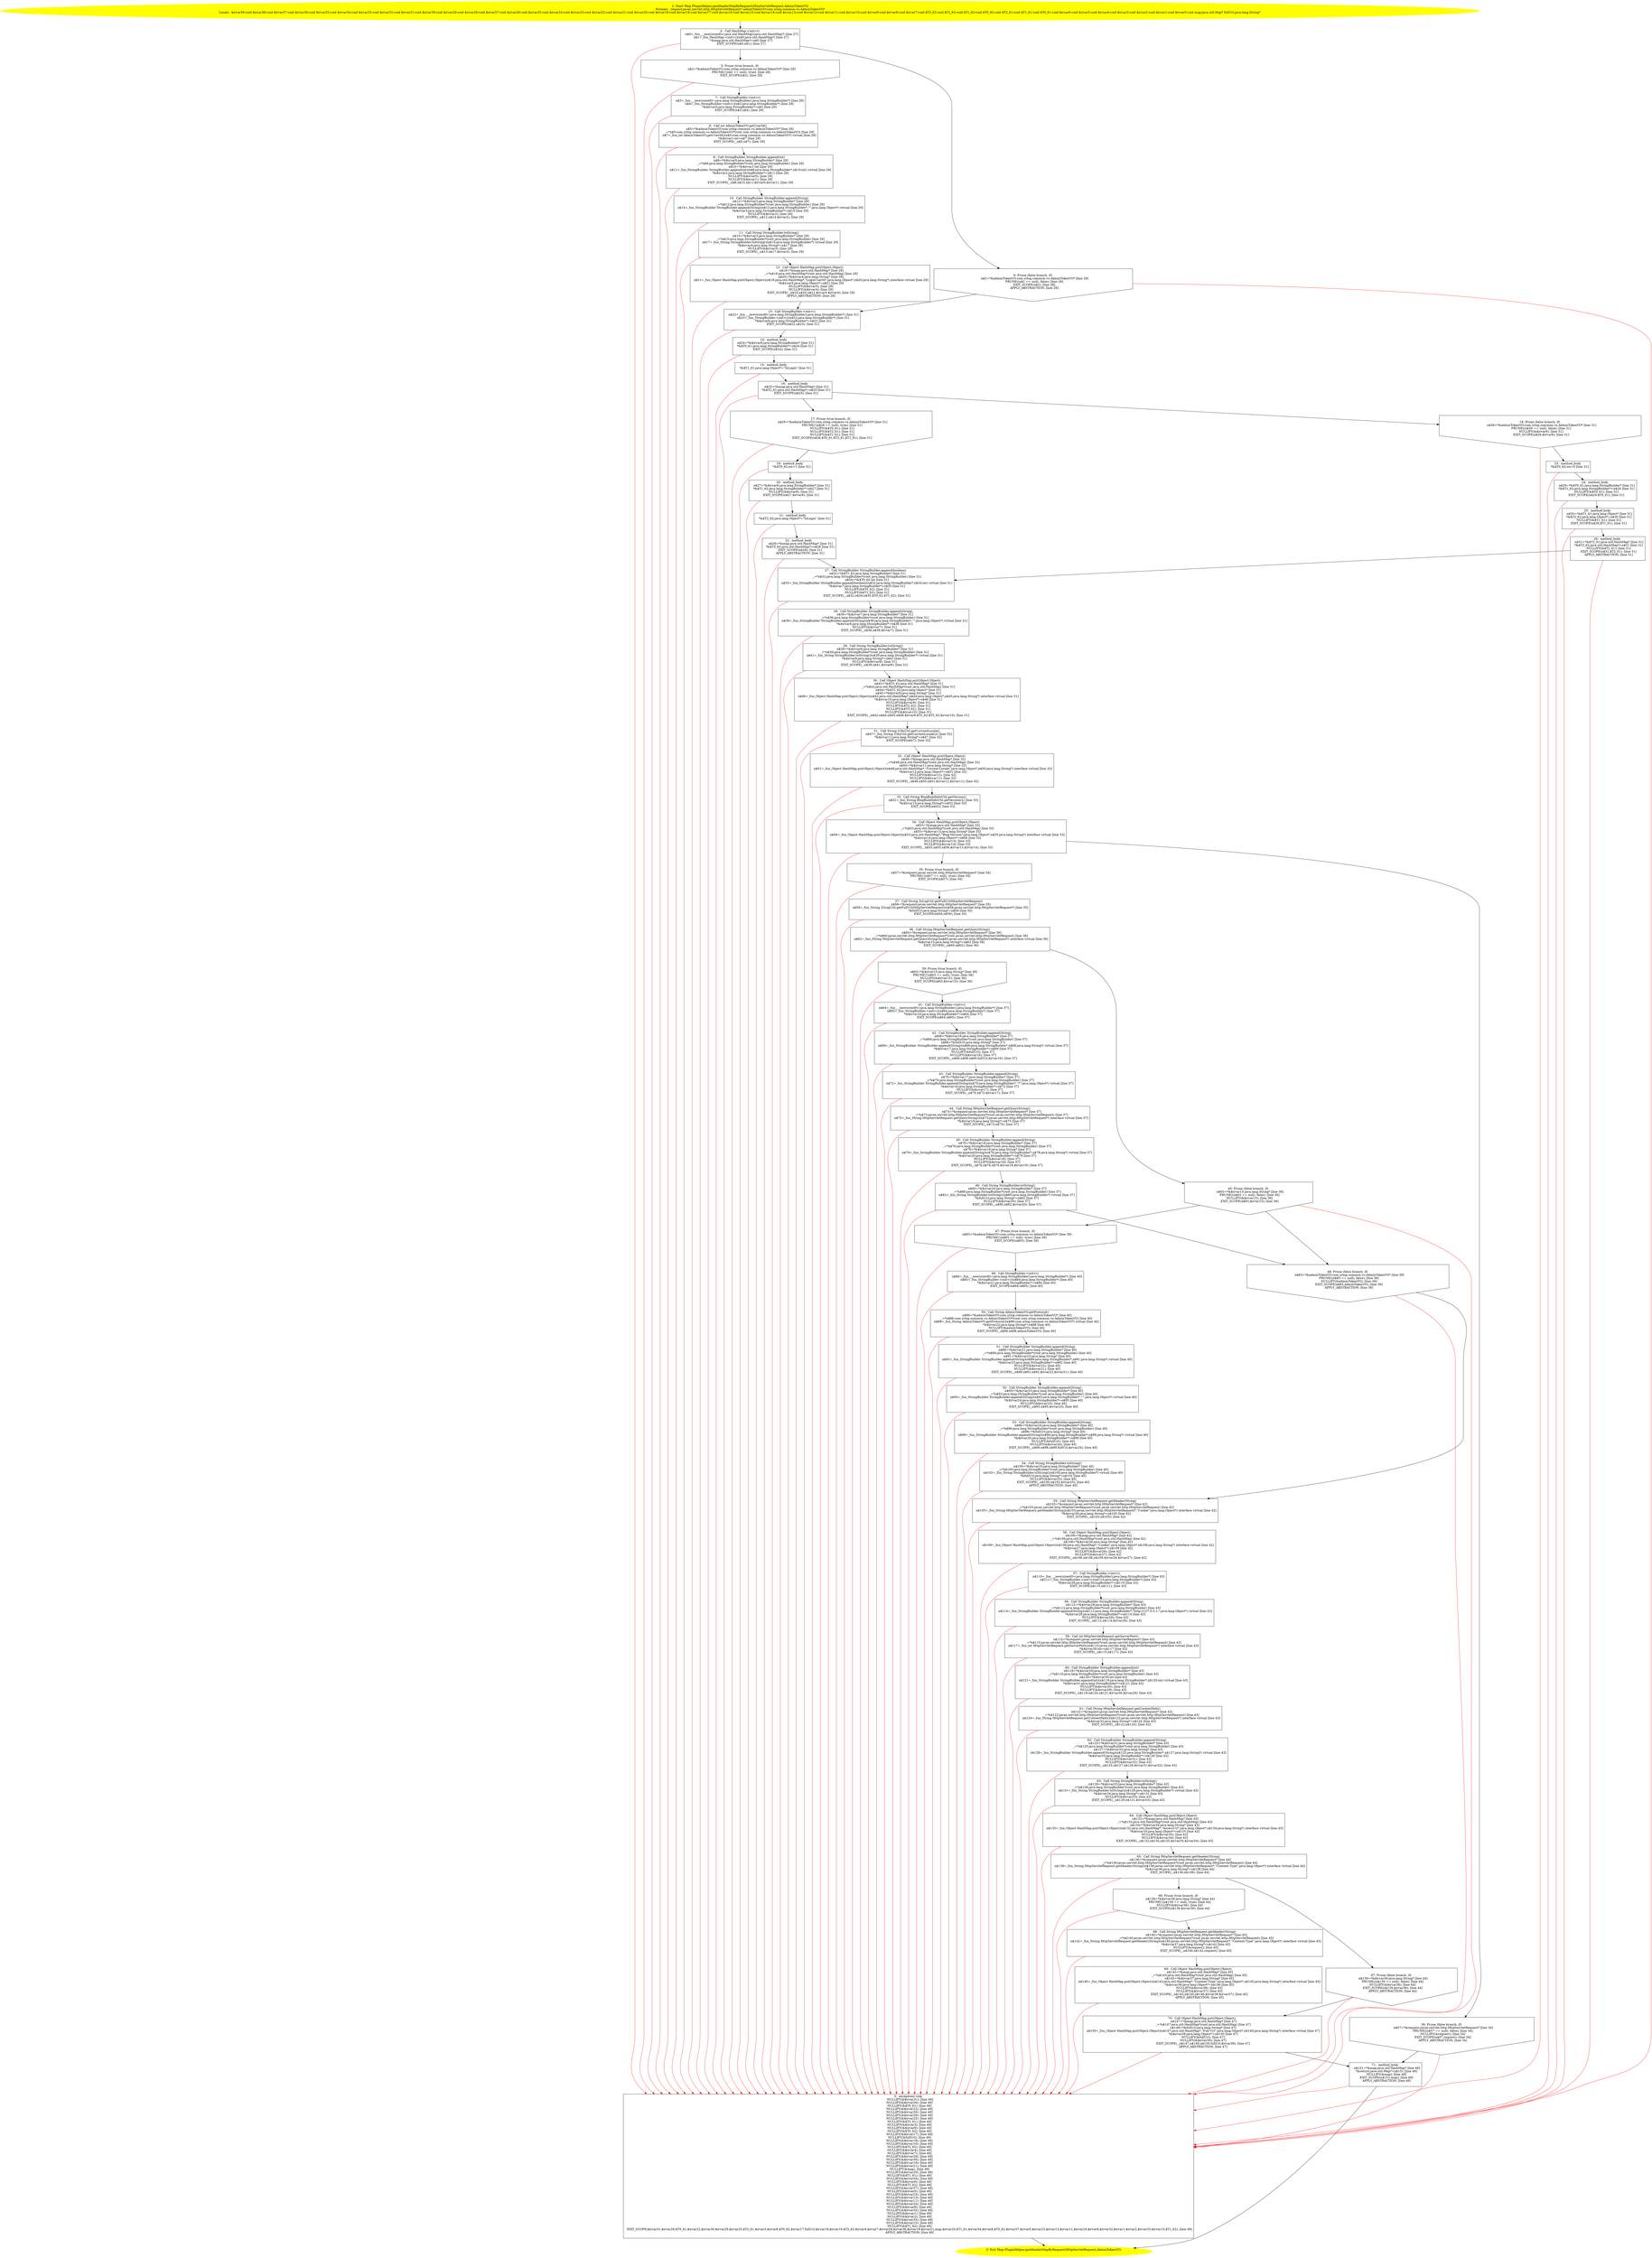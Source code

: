 /* @generated */
digraph cfg {
"com.zrlog.web.util.PluginHelper.genHeaderMapByRequest(javax.servlet.http.HttpServletRequest,com.zrlo.08440e4734b3683c859de0fd32dc86cc_1" [label="1: Start Map PluginHelper.genHeaderMapByRequest(HttpServletRequest,AdminTokenVO)\nFormals:  request:javax.servlet.http.HttpServletRequest* adminTokenVO:com.zrlog.common.vo.AdminTokenVO*\nLocals:  $irvar39:void $irvar38:void $irvar37:void $irvar36:void $irvar35:void $irvar34:void $irvar33:void $irvar32:void $irvar31:void $irvar30:void $irvar29:void $irvar28:void $irvar27:void $irvar26:void $irvar25:void $irvar24:void $irvar23:void $irvar22:void $irvar21:void $irvar20:void $irvar19:void $irvar18:void $irvar17:void $irvar16:void $irvar15:void $irvar14:void $irvar13:void $irvar12:void $irvar11:void $irvar10:void $irvar9:void $irvar8:void $irvar7:void $T3_62:void $T2_62:void $T1_62:void $T0_62:void $T2_61:void $T1_61:void $T0_61:void $irvar6:void $irvar5:void $irvar4:void $irvar3:void $irvar2:void $irvar1:void $irvar0:void map:java.util.Map* fullUrl:java.lang.String* \n  " color=yellow style=filled]
	

	 "com.zrlog.web.util.PluginHelper.genHeaderMapByRequest(javax.servlet.http.HttpServletRequest,com.zrlo.08440e4734b3683c859de0fd32dc86cc_1" -> "com.zrlog.web.util.PluginHelper.genHeaderMapByRequest(javax.servlet.http.HttpServletRequest,com.zrlo.08440e4734b3683c859de0fd32dc86cc_4" ;
"com.zrlog.web.util.PluginHelper.genHeaderMapByRequest(javax.servlet.http.HttpServletRequest,com.zrlo.08440e4734b3683c859de0fd32dc86cc_2" [label="2: Exit Map PluginHelper.genHeaderMapByRequest(HttpServletRequest,AdminTokenVO) \n  " color=yellow style=filled]
	

"com.zrlog.web.util.PluginHelper.genHeaderMapByRequest(javax.servlet.http.HttpServletRequest,com.zrlo.08440e4734b3683c859de0fd32dc86cc_3" [label="3:  exceptions sink \n   NULLIFY(&$irvar31); [line 49]\n  NULLIFY(&$irvar26); [line 49]\n  NULLIFY(&$T0_61); [line 49]\n  NULLIFY(&$irvar22); [line 49]\n  NULLIFY(&$irvar30); [line 49]\n  NULLIFY(&$irvar29); [line 49]\n  NULLIFY(&$irvar25); [line 49]\n  NULLIFY(&$T2_61); [line 49]\n  NULLIFY(&$irvar3); [line 49]\n  NULLIFY(&$irvar9); [line 49]\n  NULLIFY(&$T0_62); [line 49]\n  NULLIFY(&$irvar17); [line 49]\n  NULLIFY(&fullUrl); [line 49]\n  NULLIFY(&$irvar18); [line 49]\n  NULLIFY(&$irvar16); [line 49]\n  NULLIFY(&$T2_62); [line 49]\n  NULLIFY(&$irvar4); [line 49]\n  NULLIFY(&$irvar7); [line 49]\n  NULLIFY(&$irvar28); [line 49]\n  NULLIFY(&$irvar36); [line 49]\n  NULLIFY(&$irvar19); [line 49]\n  NULLIFY(&$irvar21); [line 49]\n  NULLIFY(&map); [line 49]\n  NULLIFY(&$irvar20); [line 49]\n  NULLIFY(&$T1_61); [line 49]\n  NULLIFY(&$irvar34); [line 49]\n  NULLIFY(&$irvar6); [line 49]\n  NULLIFY(&$T3_62); [line 49]\n  NULLIFY(&$irvar37); [line 49]\n  NULLIFY(&$irvar0); [line 49]\n  NULLIFY(&$irvar23); [line 49]\n  NULLIFY(&$irvar13); [line 49]\n  NULLIFY(&$irvar11); [line 49]\n  NULLIFY(&$irvar24); [line 49]\n  NULLIFY(&$irvar8); [line 49]\n  NULLIFY(&$irvar32); [line 49]\n  NULLIFY(&$irvar1); [line 49]\n  NULLIFY(&$irvar2); [line 49]\n  NULLIFY(&$irvar33); [line 49]\n  NULLIFY(&$irvar15); [line 49]\n  NULLIFY(&$T1_62); [line 49]\n  EXIT_SCOPE($irvar31,$irvar26,$T0_61,$irvar22,$irvar30,$irvar29,$irvar25,$T2_61,$irvar3,$irvar9,$T0_62,$irvar17,fullUrl,$irvar18,$irvar16,$T2_62,$irvar4,$irvar7,$irvar28,$irvar36,$irvar19,$irvar21,map,$irvar20,$T1_61,$irvar34,$irvar6,$T3_62,$irvar37,$irvar0,$irvar23,$irvar13,$irvar11,$irvar24,$irvar8,$irvar32,$irvar1,$irvar2,$irvar33,$irvar15,$T1_62); [line 49]\n  APPLY_ABSTRACTION; [line 49]\n " shape="box"]
	

	 "com.zrlog.web.util.PluginHelper.genHeaderMapByRequest(javax.servlet.http.HttpServletRequest,com.zrlo.08440e4734b3683c859de0fd32dc86cc_3" -> "com.zrlog.web.util.PluginHelper.genHeaderMapByRequest(javax.servlet.http.HttpServletRequest,com.zrlo.08440e4734b3683c859de0fd32dc86cc_2" ;
"com.zrlog.web.util.PluginHelper.genHeaderMapByRequest(javax.servlet.http.HttpServletRequest,com.zrlo.08440e4734b3683c859de0fd32dc86cc_4" [label="4:  Call HashMap.<init>() \n   n$0=_fun___new(sizeof(t=java.util.HashMap):java.util.HashMap*) [line 27]\n  n$1=_fun_HashMap.<init>()(n$0:java.util.HashMap*) [line 27]\n  *&map:java.util.HashMap*=n$0 [line 27]\n  EXIT_SCOPE(n$0,n$1); [line 27]\n " shape="box"]
	

	 "com.zrlog.web.util.PluginHelper.genHeaderMapByRequest(javax.servlet.http.HttpServletRequest,com.zrlo.08440e4734b3683c859de0fd32dc86cc_4" -> "com.zrlog.web.util.PluginHelper.genHeaderMapByRequest(javax.servlet.http.HttpServletRequest,com.zrlo.08440e4734b3683c859de0fd32dc86cc_5" ;
	 "com.zrlog.web.util.PluginHelper.genHeaderMapByRequest(javax.servlet.http.HttpServletRequest,com.zrlo.08440e4734b3683c859de0fd32dc86cc_4" -> "com.zrlog.web.util.PluginHelper.genHeaderMapByRequest(javax.servlet.http.HttpServletRequest,com.zrlo.08440e4734b3683c859de0fd32dc86cc_6" ;
	 "com.zrlog.web.util.PluginHelper.genHeaderMapByRequest(javax.servlet.http.HttpServletRequest,com.zrlo.08440e4734b3683c859de0fd32dc86cc_4" -> "com.zrlog.web.util.PluginHelper.genHeaderMapByRequest(javax.servlet.http.HttpServletRequest,com.zrlo.08440e4734b3683c859de0fd32dc86cc_3" [color="red" ];
"com.zrlog.web.util.PluginHelper.genHeaderMapByRequest(javax.servlet.http.HttpServletRequest,com.zrlo.08440e4734b3683c859de0fd32dc86cc_5" [label="5: Prune (true branch, if) \n   n$2=*&adminTokenVO:com.zrlog.common.vo.AdminTokenVO* [line 28]\n  PRUNE(!(n$2 == null), true); [line 28]\n  EXIT_SCOPE(n$2); [line 28]\n " shape="invhouse"]
	

	 "com.zrlog.web.util.PluginHelper.genHeaderMapByRequest(javax.servlet.http.HttpServletRequest,com.zrlo.08440e4734b3683c859de0fd32dc86cc_5" -> "com.zrlog.web.util.PluginHelper.genHeaderMapByRequest(javax.servlet.http.HttpServletRequest,com.zrlo.08440e4734b3683c859de0fd32dc86cc_7" ;
	 "com.zrlog.web.util.PluginHelper.genHeaderMapByRequest(javax.servlet.http.HttpServletRequest,com.zrlo.08440e4734b3683c859de0fd32dc86cc_5" -> "com.zrlog.web.util.PluginHelper.genHeaderMapByRequest(javax.servlet.http.HttpServletRequest,com.zrlo.08440e4734b3683c859de0fd32dc86cc_3" [color="red" ];
"com.zrlog.web.util.PluginHelper.genHeaderMapByRequest(javax.servlet.http.HttpServletRequest,com.zrlo.08440e4734b3683c859de0fd32dc86cc_6" [label="6: Prune (false branch, if) \n   n$2=*&adminTokenVO:com.zrlog.common.vo.AdminTokenVO* [line 28]\n  PRUNE((n$2 == null), false); [line 28]\n  EXIT_SCOPE(n$2); [line 28]\n  APPLY_ABSTRACTION; [line 28]\n " shape="invhouse"]
	

	 "com.zrlog.web.util.PluginHelper.genHeaderMapByRequest(javax.servlet.http.HttpServletRequest,com.zrlo.08440e4734b3683c859de0fd32dc86cc_6" -> "com.zrlog.web.util.PluginHelper.genHeaderMapByRequest(javax.servlet.http.HttpServletRequest,com.zrlo.08440e4734b3683c859de0fd32dc86cc_13" ;
	 "com.zrlog.web.util.PluginHelper.genHeaderMapByRequest(javax.servlet.http.HttpServletRequest,com.zrlo.08440e4734b3683c859de0fd32dc86cc_6" -> "com.zrlog.web.util.PluginHelper.genHeaderMapByRequest(javax.servlet.http.HttpServletRequest,com.zrlo.08440e4734b3683c859de0fd32dc86cc_3" [color="red" ];
"com.zrlog.web.util.PluginHelper.genHeaderMapByRequest(javax.servlet.http.HttpServletRequest,com.zrlo.08440e4734b3683c859de0fd32dc86cc_7" [label="7:  Call StringBuilder.<init>() \n   n$3=_fun___new(sizeof(t=java.lang.StringBuilder):java.lang.StringBuilder*) [line 29]\n  n$4=_fun_StringBuilder.<init>()(n$3:java.lang.StringBuilder*) [line 29]\n  *&$irvar0:java.lang.StringBuilder*=n$3 [line 29]\n  EXIT_SCOPE(n$3,n$4); [line 29]\n " shape="box"]
	

	 "com.zrlog.web.util.PluginHelper.genHeaderMapByRequest(javax.servlet.http.HttpServletRequest,com.zrlo.08440e4734b3683c859de0fd32dc86cc_7" -> "com.zrlog.web.util.PluginHelper.genHeaderMapByRequest(javax.servlet.http.HttpServletRequest,com.zrlo.08440e4734b3683c859de0fd32dc86cc_8" ;
	 "com.zrlog.web.util.PluginHelper.genHeaderMapByRequest(javax.servlet.http.HttpServletRequest,com.zrlo.08440e4734b3683c859de0fd32dc86cc_7" -> "com.zrlog.web.util.PluginHelper.genHeaderMapByRequest(javax.servlet.http.HttpServletRequest,com.zrlo.08440e4734b3683c859de0fd32dc86cc_3" [color="red" ];
"com.zrlog.web.util.PluginHelper.genHeaderMapByRequest(javax.servlet.http.HttpServletRequest,com.zrlo.08440e4734b3683c859de0fd32dc86cc_8" [label="8:  Call int AdminTokenVO.getUserId() \n   n$5=*&adminTokenVO:com.zrlog.common.vo.AdminTokenVO* [line 29]\n  _=*n$5:com.zrlog.common.vo.AdminTokenVO*(root com.zrlog.common.vo.AdminTokenVO) [line 29]\n  n$7=_fun_int AdminTokenVO.getUserId()(n$5:com.zrlog.common.vo.AdminTokenVO*) virtual [line 29]\n  *&$irvar1:int=n$7 [line 29]\n  EXIT_SCOPE(_,n$5,n$7); [line 29]\n " shape="box"]
	

	 "com.zrlog.web.util.PluginHelper.genHeaderMapByRequest(javax.servlet.http.HttpServletRequest,com.zrlo.08440e4734b3683c859de0fd32dc86cc_8" -> "com.zrlog.web.util.PluginHelper.genHeaderMapByRequest(javax.servlet.http.HttpServletRequest,com.zrlo.08440e4734b3683c859de0fd32dc86cc_9" ;
	 "com.zrlog.web.util.PluginHelper.genHeaderMapByRequest(javax.servlet.http.HttpServletRequest,com.zrlo.08440e4734b3683c859de0fd32dc86cc_8" -> "com.zrlog.web.util.PluginHelper.genHeaderMapByRequest(javax.servlet.http.HttpServletRequest,com.zrlo.08440e4734b3683c859de0fd32dc86cc_3" [color="red" ];
"com.zrlog.web.util.PluginHelper.genHeaderMapByRequest(javax.servlet.http.HttpServletRequest,com.zrlo.08440e4734b3683c859de0fd32dc86cc_9" [label="9:  Call StringBuilder StringBuilder.append(int) \n   n$8=*&$irvar0:java.lang.StringBuilder* [line 29]\n  _=*n$8:java.lang.StringBuilder*(root java.lang.StringBuilder) [line 29]\n  n$10=*&$irvar1:int [line 29]\n  n$11=_fun_StringBuilder StringBuilder.append(int)(n$8:java.lang.StringBuilder*,n$10:int) virtual [line 29]\n  *&$irvar2:java.lang.StringBuilder*=n$11 [line 29]\n  NULLIFY(&$irvar0); [line 29]\n  NULLIFY(&$irvar1); [line 29]\n  EXIT_SCOPE(_,n$8,n$10,n$11,$irvar0,$irvar1); [line 29]\n " shape="box"]
	

	 "com.zrlog.web.util.PluginHelper.genHeaderMapByRequest(javax.servlet.http.HttpServletRequest,com.zrlo.08440e4734b3683c859de0fd32dc86cc_9" -> "com.zrlog.web.util.PluginHelper.genHeaderMapByRequest(javax.servlet.http.HttpServletRequest,com.zrlo.08440e4734b3683c859de0fd32dc86cc_10" ;
	 "com.zrlog.web.util.PluginHelper.genHeaderMapByRequest(javax.servlet.http.HttpServletRequest,com.zrlo.08440e4734b3683c859de0fd32dc86cc_9" -> "com.zrlog.web.util.PluginHelper.genHeaderMapByRequest(javax.servlet.http.HttpServletRequest,com.zrlo.08440e4734b3683c859de0fd32dc86cc_3" [color="red" ];
"com.zrlog.web.util.PluginHelper.genHeaderMapByRequest(javax.servlet.http.HttpServletRequest,com.zrlo.08440e4734b3683c859de0fd32dc86cc_10" [label="10:  Call StringBuilder StringBuilder.append(String) \n   n$12=*&$irvar2:java.lang.StringBuilder* [line 29]\n  _=*n$12:java.lang.StringBuilder*(root java.lang.StringBuilder) [line 29]\n  n$14=_fun_StringBuilder StringBuilder.append(String)(n$12:java.lang.StringBuilder*,\"\":java.lang.Object*) virtual [line 29]\n  *&$irvar3:java.lang.StringBuilder*=n$14 [line 29]\n  NULLIFY(&$irvar2); [line 29]\n  EXIT_SCOPE(_,n$12,n$14,$irvar2); [line 29]\n " shape="box"]
	

	 "com.zrlog.web.util.PluginHelper.genHeaderMapByRequest(javax.servlet.http.HttpServletRequest,com.zrlo.08440e4734b3683c859de0fd32dc86cc_10" -> "com.zrlog.web.util.PluginHelper.genHeaderMapByRequest(javax.servlet.http.HttpServletRequest,com.zrlo.08440e4734b3683c859de0fd32dc86cc_11" ;
	 "com.zrlog.web.util.PluginHelper.genHeaderMapByRequest(javax.servlet.http.HttpServletRequest,com.zrlo.08440e4734b3683c859de0fd32dc86cc_10" -> "com.zrlog.web.util.PluginHelper.genHeaderMapByRequest(javax.servlet.http.HttpServletRequest,com.zrlo.08440e4734b3683c859de0fd32dc86cc_3" [color="red" ];
"com.zrlog.web.util.PluginHelper.genHeaderMapByRequest(javax.servlet.http.HttpServletRequest,com.zrlo.08440e4734b3683c859de0fd32dc86cc_11" [label="11:  Call String StringBuilder.toString() \n   n$15=*&$irvar3:java.lang.StringBuilder* [line 29]\n  _=*n$15:java.lang.StringBuilder*(root java.lang.StringBuilder) [line 29]\n  n$17=_fun_String StringBuilder.toString()(n$15:java.lang.StringBuilder*) virtual [line 29]\n  *&$irvar4:java.lang.String*=n$17 [line 29]\n  NULLIFY(&$irvar3); [line 29]\n  EXIT_SCOPE(_,n$15,n$17,$irvar3); [line 29]\n " shape="box"]
	

	 "com.zrlog.web.util.PluginHelper.genHeaderMapByRequest(javax.servlet.http.HttpServletRequest,com.zrlo.08440e4734b3683c859de0fd32dc86cc_11" -> "com.zrlog.web.util.PluginHelper.genHeaderMapByRequest(javax.servlet.http.HttpServletRequest,com.zrlo.08440e4734b3683c859de0fd32dc86cc_12" ;
	 "com.zrlog.web.util.PluginHelper.genHeaderMapByRequest(javax.servlet.http.HttpServletRequest,com.zrlo.08440e4734b3683c859de0fd32dc86cc_11" -> "com.zrlog.web.util.PluginHelper.genHeaderMapByRequest(javax.servlet.http.HttpServletRequest,com.zrlo.08440e4734b3683c859de0fd32dc86cc_3" [color="red" ];
"com.zrlog.web.util.PluginHelper.genHeaderMapByRequest(javax.servlet.http.HttpServletRequest,com.zrlo.08440e4734b3683c859de0fd32dc86cc_12" [label="12:  Call Object HashMap.put(Object,Object) \n   n$18=*&map:java.util.HashMap* [line 29]\n  _=*n$18:java.util.HashMap*(root java.util.HashMap) [line 29]\n  n$20=*&$irvar4:java.lang.String* [line 29]\n  n$21=_fun_Object HashMap.put(Object,Object)(n$18:java.util.HashMap*,\"LoginUserId\":java.lang.Object*,n$20:java.lang.String*) interface virtual [line 29]\n  *&$irvar5:java.lang.Object*=n$21 [line 29]\n  NULLIFY(&$irvar5); [line 29]\n  NULLIFY(&$irvar4); [line 29]\n  EXIT_SCOPE(_,n$18,n$20,n$21,$irvar5,$irvar4); [line 29]\n  APPLY_ABSTRACTION; [line 29]\n " shape="box"]
	

	 "com.zrlog.web.util.PluginHelper.genHeaderMapByRequest(javax.servlet.http.HttpServletRequest,com.zrlo.08440e4734b3683c859de0fd32dc86cc_12" -> "com.zrlog.web.util.PluginHelper.genHeaderMapByRequest(javax.servlet.http.HttpServletRequest,com.zrlo.08440e4734b3683c859de0fd32dc86cc_13" ;
	 "com.zrlog.web.util.PluginHelper.genHeaderMapByRequest(javax.servlet.http.HttpServletRequest,com.zrlo.08440e4734b3683c859de0fd32dc86cc_12" -> "com.zrlog.web.util.PluginHelper.genHeaderMapByRequest(javax.servlet.http.HttpServletRequest,com.zrlo.08440e4734b3683c859de0fd32dc86cc_3" [color="red" ];
"com.zrlog.web.util.PluginHelper.genHeaderMapByRequest(javax.servlet.http.HttpServletRequest,com.zrlo.08440e4734b3683c859de0fd32dc86cc_13" [label="13:  Call StringBuilder.<init>() \n   n$22=_fun___new(sizeof(t=java.lang.StringBuilder):java.lang.StringBuilder*) [line 31]\n  n$23=_fun_StringBuilder.<init>()(n$22:java.lang.StringBuilder*) [line 31]\n  *&$irvar6:java.lang.StringBuilder*=n$22 [line 31]\n  EXIT_SCOPE(n$22,n$23); [line 31]\n " shape="box"]
	

	 "com.zrlog.web.util.PluginHelper.genHeaderMapByRequest(javax.servlet.http.HttpServletRequest,com.zrlo.08440e4734b3683c859de0fd32dc86cc_13" -> "com.zrlog.web.util.PluginHelper.genHeaderMapByRequest(javax.servlet.http.HttpServletRequest,com.zrlo.08440e4734b3683c859de0fd32dc86cc_14" ;
	 "com.zrlog.web.util.PluginHelper.genHeaderMapByRequest(javax.servlet.http.HttpServletRequest,com.zrlo.08440e4734b3683c859de0fd32dc86cc_13" -> "com.zrlog.web.util.PluginHelper.genHeaderMapByRequest(javax.servlet.http.HttpServletRequest,com.zrlo.08440e4734b3683c859de0fd32dc86cc_3" [color="red" ];
"com.zrlog.web.util.PluginHelper.genHeaderMapByRequest(javax.servlet.http.HttpServletRequest,com.zrlo.08440e4734b3683c859de0fd32dc86cc_14" [label="14:  method_body \n   n$24=*&$irvar6:java.lang.StringBuilder* [line 31]\n  *&$T0_61:java.lang.StringBuilder*=n$24 [line 31]\n  EXIT_SCOPE(n$24); [line 31]\n " shape="box"]
	

	 "com.zrlog.web.util.PluginHelper.genHeaderMapByRequest(javax.servlet.http.HttpServletRequest,com.zrlo.08440e4734b3683c859de0fd32dc86cc_14" -> "com.zrlog.web.util.PluginHelper.genHeaderMapByRequest(javax.servlet.http.HttpServletRequest,com.zrlo.08440e4734b3683c859de0fd32dc86cc_15" ;
	 "com.zrlog.web.util.PluginHelper.genHeaderMapByRequest(javax.servlet.http.HttpServletRequest,com.zrlo.08440e4734b3683c859de0fd32dc86cc_14" -> "com.zrlog.web.util.PluginHelper.genHeaderMapByRequest(javax.servlet.http.HttpServletRequest,com.zrlo.08440e4734b3683c859de0fd32dc86cc_3" [color="red" ];
"com.zrlog.web.util.PluginHelper.genHeaderMapByRequest(javax.servlet.http.HttpServletRequest,com.zrlo.08440e4734b3683c859de0fd32dc86cc_15" [label="15:  method_body \n   *&$T1_61:java.lang.Object*=\"IsLogin\" [line 31]\n " shape="box"]
	

	 "com.zrlog.web.util.PluginHelper.genHeaderMapByRequest(javax.servlet.http.HttpServletRequest,com.zrlo.08440e4734b3683c859de0fd32dc86cc_15" -> "com.zrlog.web.util.PluginHelper.genHeaderMapByRequest(javax.servlet.http.HttpServletRequest,com.zrlo.08440e4734b3683c859de0fd32dc86cc_16" ;
	 "com.zrlog.web.util.PluginHelper.genHeaderMapByRequest(javax.servlet.http.HttpServletRequest,com.zrlo.08440e4734b3683c859de0fd32dc86cc_15" -> "com.zrlog.web.util.PluginHelper.genHeaderMapByRequest(javax.servlet.http.HttpServletRequest,com.zrlo.08440e4734b3683c859de0fd32dc86cc_3" [color="red" ];
"com.zrlog.web.util.PluginHelper.genHeaderMapByRequest(javax.servlet.http.HttpServletRequest,com.zrlo.08440e4734b3683c859de0fd32dc86cc_16" [label="16:  method_body \n   n$25=*&map:java.util.HashMap* [line 31]\n  *&$T2_61:java.util.HashMap*=n$25 [line 31]\n  EXIT_SCOPE(n$25); [line 31]\n " shape="box"]
	

	 "com.zrlog.web.util.PluginHelper.genHeaderMapByRequest(javax.servlet.http.HttpServletRequest,com.zrlo.08440e4734b3683c859de0fd32dc86cc_16" -> "com.zrlog.web.util.PluginHelper.genHeaderMapByRequest(javax.servlet.http.HttpServletRequest,com.zrlo.08440e4734b3683c859de0fd32dc86cc_17" ;
	 "com.zrlog.web.util.PluginHelper.genHeaderMapByRequest(javax.servlet.http.HttpServletRequest,com.zrlo.08440e4734b3683c859de0fd32dc86cc_16" -> "com.zrlog.web.util.PluginHelper.genHeaderMapByRequest(javax.servlet.http.HttpServletRequest,com.zrlo.08440e4734b3683c859de0fd32dc86cc_18" ;
	 "com.zrlog.web.util.PluginHelper.genHeaderMapByRequest(javax.servlet.http.HttpServletRequest,com.zrlo.08440e4734b3683c859de0fd32dc86cc_16" -> "com.zrlog.web.util.PluginHelper.genHeaderMapByRequest(javax.servlet.http.HttpServletRequest,com.zrlo.08440e4734b3683c859de0fd32dc86cc_3" [color="red" ];
"com.zrlog.web.util.PluginHelper.genHeaderMapByRequest(javax.servlet.http.HttpServletRequest,com.zrlo.08440e4734b3683c859de0fd32dc86cc_17" [label="17: Prune (true branch, if) \n   n$26=*&adminTokenVO:com.zrlog.common.vo.AdminTokenVO* [line 31]\n  PRUNE(!(n$26 == null), true); [line 31]\n  NULLIFY(&$T0_61); [line 31]\n  NULLIFY(&$T2_61); [line 31]\n  NULLIFY(&$T1_61); [line 31]\n  EXIT_SCOPE(n$26,$T0_61,$T2_61,$T1_61); [line 31]\n " shape="invhouse"]
	

	 "com.zrlog.web.util.PluginHelper.genHeaderMapByRequest(javax.servlet.http.HttpServletRequest,com.zrlo.08440e4734b3683c859de0fd32dc86cc_17" -> "com.zrlog.web.util.PluginHelper.genHeaderMapByRequest(javax.servlet.http.HttpServletRequest,com.zrlo.08440e4734b3683c859de0fd32dc86cc_19" ;
	 "com.zrlog.web.util.PluginHelper.genHeaderMapByRequest(javax.servlet.http.HttpServletRequest,com.zrlo.08440e4734b3683c859de0fd32dc86cc_17" -> "com.zrlog.web.util.PluginHelper.genHeaderMapByRequest(javax.servlet.http.HttpServletRequest,com.zrlo.08440e4734b3683c859de0fd32dc86cc_3" [color="red" ];
"com.zrlog.web.util.PluginHelper.genHeaderMapByRequest(javax.servlet.http.HttpServletRequest,com.zrlo.08440e4734b3683c859de0fd32dc86cc_18" [label="18: Prune (false branch, if) \n   n$26=*&adminTokenVO:com.zrlog.common.vo.AdminTokenVO* [line 31]\n  PRUNE((n$26 == null), false); [line 31]\n  NULLIFY(&$irvar6); [line 31]\n  EXIT_SCOPE(n$26,$irvar6); [line 31]\n " shape="invhouse"]
	

	 "com.zrlog.web.util.PluginHelper.genHeaderMapByRequest(javax.servlet.http.HttpServletRequest,com.zrlo.08440e4734b3683c859de0fd32dc86cc_18" -> "com.zrlog.web.util.PluginHelper.genHeaderMapByRequest(javax.servlet.http.HttpServletRequest,com.zrlo.08440e4734b3683c859de0fd32dc86cc_23" ;
	 "com.zrlog.web.util.PluginHelper.genHeaderMapByRequest(javax.servlet.http.HttpServletRequest,com.zrlo.08440e4734b3683c859de0fd32dc86cc_18" -> "com.zrlog.web.util.PluginHelper.genHeaderMapByRequest(javax.servlet.http.HttpServletRequest,com.zrlo.08440e4734b3683c859de0fd32dc86cc_3" [color="red" ];
"com.zrlog.web.util.PluginHelper.genHeaderMapByRequest(javax.servlet.http.HttpServletRequest,com.zrlo.08440e4734b3683c859de0fd32dc86cc_19" [label="19:  method_body \n   *&$T0_62:int=1 [line 31]\n " shape="box"]
	

	 "com.zrlog.web.util.PluginHelper.genHeaderMapByRequest(javax.servlet.http.HttpServletRequest,com.zrlo.08440e4734b3683c859de0fd32dc86cc_19" -> "com.zrlog.web.util.PluginHelper.genHeaderMapByRequest(javax.servlet.http.HttpServletRequest,com.zrlo.08440e4734b3683c859de0fd32dc86cc_20" ;
	 "com.zrlog.web.util.PluginHelper.genHeaderMapByRequest(javax.servlet.http.HttpServletRequest,com.zrlo.08440e4734b3683c859de0fd32dc86cc_19" -> "com.zrlog.web.util.PluginHelper.genHeaderMapByRequest(javax.servlet.http.HttpServletRequest,com.zrlo.08440e4734b3683c859de0fd32dc86cc_3" [color="red" ];
"com.zrlog.web.util.PluginHelper.genHeaderMapByRequest(javax.servlet.http.HttpServletRequest,com.zrlo.08440e4734b3683c859de0fd32dc86cc_20" [label="20:  method_body \n   n$27=*&$irvar6:java.lang.StringBuilder* [line 31]\n  *&$T1_62:java.lang.StringBuilder*=n$27 [line 31]\n  NULLIFY(&$irvar6); [line 31]\n  EXIT_SCOPE(n$27,$irvar6); [line 31]\n " shape="box"]
	

	 "com.zrlog.web.util.PluginHelper.genHeaderMapByRequest(javax.servlet.http.HttpServletRequest,com.zrlo.08440e4734b3683c859de0fd32dc86cc_20" -> "com.zrlog.web.util.PluginHelper.genHeaderMapByRequest(javax.servlet.http.HttpServletRequest,com.zrlo.08440e4734b3683c859de0fd32dc86cc_21" ;
	 "com.zrlog.web.util.PluginHelper.genHeaderMapByRequest(javax.servlet.http.HttpServletRequest,com.zrlo.08440e4734b3683c859de0fd32dc86cc_20" -> "com.zrlog.web.util.PluginHelper.genHeaderMapByRequest(javax.servlet.http.HttpServletRequest,com.zrlo.08440e4734b3683c859de0fd32dc86cc_3" [color="red" ];
"com.zrlog.web.util.PluginHelper.genHeaderMapByRequest(javax.servlet.http.HttpServletRequest,com.zrlo.08440e4734b3683c859de0fd32dc86cc_21" [label="21:  method_body \n   *&$T2_62:java.lang.Object*=\"IsLogin\" [line 31]\n " shape="box"]
	

	 "com.zrlog.web.util.PluginHelper.genHeaderMapByRequest(javax.servlet.http.HttpServletRequest,com.zrlo.08440e4734b3683c859de0fd32dc86cc_21" -> "com.zrlog.web.util.PluginHelper.genHeaderMapByRequest(javax.servlet.http.HttpServletRequest,com.zrlo.08440e4734b3683c859de0fd32dc86cc_22" ;
	 "com.zrlog.web.util.PluginHelper.genHeaderMapByRequest(javax.servlet.http.HttpServletRequest,com.zrlo.08440e4734b3683c859de0fd32dc86cc_21" -> "com.zrlog.web.util.PluginHelper.genHeaderMapByRequest(javax.servlet.http.HttpServletRequest,com.zrlo.08440e4734b3683c859de0fd32dc86cc_3" [color="red" ];
"com.zrlog.web.util.PluginHelper.genHeaderMapByRequest(javax.servlet.http.HttpServletRequest,com.zrlo.08440e4734b3683c859de0fd32dc86cc_22" [label="22:  method_body \n   n$28=*&map:java.util.HashMap* [line 31]\n  *&$T3_62:java.util.HashMap*=n$28 [line 31]\n  EXIT_SCOPE(n$28); [line 31]\n  APPLY_ABSTRACTION; [line 31]\n " shape="box"]
	

	 "com.zrlog.web.util.PluginHelper.genHeaderMapByRequest(javax.servlet.http.HttpServletRequest,com.zrlo.08440e4734b3683c859de0fd32dc86cc_22" -> "com.zrlog.web.util.PluginHelper.genHeaderMapByRequest(javax.servlet.http.HttpServletRequest,com.zrlo.08440e4734b3683c859de0fd32dc86cc_27" ;
	 "com.zrlog.web.util.PluginHelper.genHeaderMapByRequest(javax.servlet.http.HttpServletRequest,com.zrlo.08440e4734b3683c859de0fd32dc86cc_22" -> "com.zrlog.web.util.PluginHelper.genHeaderMapByRequest(javax.servlet.http.HttpServletRequest,com.zrlo.08440e4734b3683c859de0fd32dc86cc_3" [color="red" ];
"com.zrlog.web.util.PluginHelper.genHeaderMapByRequest(javax.servlet.http.HttpServletRequest,com.zrlo.08440e4734b3683c859de0fd32dc86cc_23" [label="23:  method_body \n   *&$T0_62:int=0 [line 31]\n " shape="box"]
	

	 "com.zrlog.web.util.PluginHelper.genHeaderMapByRequest(javax.servlet.http.HttpServletRequest,com.zrlo.08440e4734b3683c859de0fd32dc86cc_23" -> "com.zrlog.web.util.PluginHelper.genHeaderMapByRequest(javax.servlet.http.HttpServletRequest,com.zrlo.08440e4734b3683c859de0fd32dc86cc_24" ;
	 "com.zrlog.web.util.PluginHelper.genHeaderMapByRequest(javax.servlet.http.HttpServletRequest,com.zrlo.08440e4734b3683c859de0fd32dc86cc_23" -> "com.zrlog.web.util.PluginHelper.genHeaderMapByRequest(javax.servlet.http.HttpServletRequest,com.zrlo.08440e4734b3683c859de0fd32dc86cc_3" [color="red" ];
"com.zrlog.web.util.PluginHelper.genHeaderMapByRequest(javax.servlet.http.HttpServletRequest,com.zrlo.08440e4734b3683c859de0fd32dc86cc_24" [label="24:  method_body \n   n$29=*&$T0_61:java.lang.StringBuilder* [line 31]\n  *&$T1_62:java.lang.StringBuilder*=n$29 [line 31]\n  NULLIFY(&$T0_61); [line 31]\n  EXIT_SCOPE(n$29,$T0_61); [line 31]\n " shape="box"]
	

	 "com.zrlog.web.util.PluginHelper.genHeaderMapByRequest(javax.servlet.http.HttpServletRequest,com.zrlo.08440e4734b3683c859de0fd32dc86cc_24" -> "com.zrlog.web.util.PluginHelper.genHeaderMapByRequest(javax.servlet.http.HttpServletRequest,com.zrlo.08440e4734b3683c859de0fd32dc86cc_25" ;
	 "com.zrlog.web.util.PluginHelper.genHeaderMapByRequest(javax.servlet.http.HttpServletRequest,com.zrlo.08440e4734b3683c859de0fd32dc86cc_24" -> "com.zrlog.web.util.PluginHelper.genHeaderMapByRequest(javax.servlet.http.HttpServletRequest,com.zrlo.08440e4734b3683c859de0fd32dc86cc_3" [color="red" ];
"com.zrlog.web.util.PluginHelper.genHeaderMapByRequest(javax.servlet.http.HttpServletRequest,com.zrlo.08440e4734b3683c859de0fd32dc86cc_25" [label="25:  method_body \n   n$30=*&$T1_61:java.lang.Object* [line 31]\n  *&$T2_62:java.lang.Object*=n$30 [line 31]\n  NULLIFY(&$T1_61); [line 31]\n  EXIT_SCOPE(n$30,$T1_61); [line 31]\n " shape="box"]
	

	 "com.zrlog.web.util.PluginHelper.genHeaderMapByRequest(javax.servlet.http.HttpServletRequest,com.zrlo.08440e4734b3683c859de0fd32dc86cc_25" -> "com.zrlog.web.util.PluginHelper.genHeaderMapByRequest(javax.servlet.http.HttpServletRequest,com.zrlo.08440e4734b3683c859de0fd32dc86cc_26" ;
	 "com.zrlog.web.util.PluginHelper.genHeaderMapByRequest(javax.servlet.http.HttpServletRequest,com.zrlo.08440e4734b3683c859de0fd32dc86cc_25" -> "com.zrlog.web.util.PluginHelper.genHeaderMapByRequest(javax.servlet.http.HttpServletRequest,com.zrlo.08440e4734b3683c859de0fd32dc86cc_3" [color="red" ];
"com.zrlog.web.util.PluginHelper.genHeaderMapByRequest(javax.servlet.http.HttpServletRequest,com.zrlo.08440e4734b3683c859de0fd32dc86cc_26" [label="26:  method_body \n   n$31=*&$T2_61:java.util.HashMap* [line 31]\n  *&$T3_62:java.util.HashMap*=n$31 [line 31]\n  NULLIFY(&$T2_61); [line 31]\n  EXIT_SCOPE(n$31,$T2_61); [line 31]\n  APPLY_ABSTRACTION; [line 31]\n " shape="box"]
	

	 "com.zrlog.web.util.PluginHelper.genHeaderMapByRequest(javax.servlet.http.HttpServletRequest,com.zrlo.08440e4734b3683c859de0fd32dc86cc_26" -> "com.zrlog.web.util.PluginHelper.genHeaderMapByRequest(javax.servlet.http.HttpServletRequest,com.zrlo.08440e4734b3683c859de0fd32dc86cc_27" ;
	 "com.zrlog.web.util.PluginHelper.genHeaderMapByRequest(javax.servlet.http.HttpServletRequest,com.zrlo.08440e4734b3683c859de0fd32dc86cc_26" -> "com.zrlog.web.util.PluginHelper.genHeaderMapByRequest(javax.servlet.http.HttpServletRequest,com.zrlo.08440e4734b3683c859de0fd32dc86cc_3" [color="red" ];
"com.zrlog.web.util.PluginHelper.genHeaderMapByRequest(javax.servlet.http.HttpServletRequest,com.zrlo.08440e4734b3683c859de0fd32dc86cc_27" [label="27:  Call StringBuilder StringBuilder.append(boolean) \n   n$32=*&$T1_62:java.lang.StringBuilder* [line 31]\n  _=*n$32:java.lang.StringBuilder*(root java.lang.StringBuilder) [line 31]\n  n$34=*&$T0_62:int [line 31]\n  n$35=_fun_StringBuilder StringBuilder.append(boolean)(n$32:java.lang.StringBuilder*,n$34:int) virtual [line 31]\n  *&$irvar7:java.lang.StringBuilder*=n$35 [line 31]\n  NULLIFY(&$T0_62); [line 31]\n  NULLIFY(&$T1_62); [line 31]\n  EXIT_SCOPE(_,n$32,n$34,n$35,$T0_62,$T1_62); [line 31]\n " shape="box"]
	

	 "com.zrlog.web.util.PluginHelper.genHeaderMapByRequest(javax.servlet.http.HttpServletRequest,com.zrlo.08440e4734b3683c859de0fd32dc86cc_27" -> "com.zrlog.web.util.PluginHelper.genHeaderMapByRequest(javax.servlet.http.HttpServletRequest,com.zrlo.08440e4734b3683c859de0fd32dc86cc_28" ;
	 "com.zrlog.web.util.PluginHelper.genHeaderMapByRequest(javax.servlet.http.HttpServletRequest,com.zrlo.08440e4734b3683c859de0fd32dc86cc_27" -> "com.zrlog.web.util.PluginHelper.genHeaderMapByRequest(javax.servlet.http.HttpServletRequest,com.zrlo.08440e4734b3683c859de0fd32dc86cc_3" [color="red" ];
"com.zrlog.web.util.PluginHelper.genHeaderMapByRequest(javax.servlet.http.HttpServletRequest,com.zrlo.08440e4734b3683c859de0fd32dc86cc_28" [label="28:  Call StringBuilder StringBuilder.append(String) \n   n$36=*&$irvar7:java.lang.StringBuilder* [line 31]\n  _=*n$36:java.lang.StringBuilder*(root java.lang.StringBuilder) [line 31]\n  n$38=_fun_StringBuilder StringBuilder.append(String)(n$36:java.lang.StringBuilder*,\"\":java.lang.Object*) virtual [line 31]\n  *&$irvar8:java.lang.StringBuilder*=n$38 [line 31]\n  NULLIFY(&$irvar7); [line 31]\n  EXIT_SCOPE(_,n$36,n$38,$irvar7); [line 31]\n " shape="box"]
	

	 "com.zrlog.web.util.PluginHelper.genHeaderMapByRequest(javax.servlet.http.HttpServletRequest,com.zrlo.08440e4734b3683c859de0fd32dc86cc_28" -> "com.zrlog.web.util.PluginHelper.genHeaderMapByRequest(javax.servlet.http.HttpServletRequest,com.zrlo.08440e4734b3683c859de0fd32dc86cc_29" ;
	 "com.zrlog.web.util.PluginHelper.genHeaderMapByRequest(javax.servlet.http.HttpServletRequest,com.zrlo.08440e4734b3683c859de0fd32dc86cc_28" -> "com.zrlog.web.util.PluginHelper.genHeaderMapByRequest(javax.servlet.http.HttpServletRequest,com.zrlo.08440e4734b3683c859de0fd32dc86cc_3" [color="red" ];
"com.zrlog.web.util.PluginHelper.genHeaderMapByRequest(javax.servlet.http.HttpServletRequest,com.zrlo.08440e4734b3683c859de0fd32dc86cc_29" [label="29:  Call String StringBuilder.toString() \n   n$39=*&$irvar8:java.lang.StringBuilder* [line 31]\n  _=*n$39:java.lang.StringBuilder*(root java.lang.StringBuilder) [line 31]\n  n$41=_fun_String StringBuilder.toString()(n$39:java.lang.StringBuilder*) virtual [line 31]\n  *&$irvar9:java.lang.String*=n$41 [line 31]\n  NULLIFY(&$irvar8); [line 31]\n  EXIT_SCOPE(_,n$39,n$41,$irvar8); [line 31]\n " shape="box"]
	

	 "com.zrlog.web.util.PluginHelper.genHeaderMapByRequest(javax.servlet.http.HttpServletRequest,com.zrlo.08440e4734b3683c859de0fd32dc86cc_29" -> "com.zrlog.web.util.PluginHelper.genHeaderMapByRequest(javax.servlet.http.HttpServletRequest,com.zrlo.08440e4734b3683c859de0fd32dc86cc_30" ;
	 "com.zrlog.web.util.PluginHelper.genHeaderMapByRequest(javax.servlet.http.HttpServletRequest,com.zrlo.08440e4734b3683c859de0fd32dc86cc_29" -> "com.zrlog.web.util.PluginHelper.genHeaderMapByRequest(javax.servlet.http.HttpServletRequest,com.zrlo.08440e4734b3683c859de0fd32dc86cc_3" [color="red" ];
"com.zrlog.web.util.PluginHelper.genHeaderMapByRequest(javax.servlet.http.HttpServletRequest,com.zrlo.08440e4734b3683c859de0fd32dc86cc_30" [label="30:  Call Object HashMap.put(Object,Object) \n   n$42=*&$T3_62:java.util.HashMap* [line 31]\n  _=*n$42:java.util.HashMap*(root java.util.HashMap) [line 31]\n  n$44=*&$T2_62:java.lang.Object* [line 31]\n  n$45=*&$irvar9:java.lang.String* [line 31]\n  n$46=_fun_Object HashMap.put(Object,Object)(n$42:java.util.HashMap*,n$44:java.lang.Object*,n$45:java.lang.String*) interface virtual [line 31]\n  *&$irvar10:java.lang.Object*=n$46 [line 31]\n  NULLIFY(&$irvar9); [line 31]\n  NULLIFY(&$T2_62); [line 31]\n  NULLIFY(&$T3_62); [line 31]\n  NULLIFY(&$irvar10); [line 31]\n  EXIT_SCOPE(_,n$42,n$44,n$45,n$46,$irvar9,$T2_62,$T3_62,$irvar10); [line 31]\n " shape="box"]
	

	 "com.zrlog.web.util.PluginHelper.genHeaderMapByRequest(javax.servlet.http.HttpServletRequest,com.zrlo.08440e4734b3683c859de0fd32dc86cc_30" -> "com.zrlog.web.util.PluginHelper.genHeaderMapByRequest(javax.servlet.http.HttpServletRequest,com.zrlo.08440e4734b3683c859de0fd32dc86cc_31" ;
	 "com.zrlog.web.util.PluginHelper.genHeaderMapByRequest(javax.servlet.http.HttpServletRequest,com.zrlo.08440e4734b3683c859de0fd32dc86cc_30" -> "com.zrlog.web.util.PluginHelper.genHeaderMapByRequest(javax.servlet.http.HttpServletRequest,com.zrlo.08440e4734b3683c859de0fd32dc86cc_3" [color="red" ];
"com.zrlog.web.util.PluginHelper.genHeaderMapByRequest(javax.servlet.http.HttpServletRequest,com.zrlo.08440e4734b3683c859de0fd32dc86cc_31" [label="31:  Call String I18nUtil.getCurrentLocale() \n   n$47=_fun_String I18nUtil.getCurrentLocale()() [line 32]\n  *&$irvar11:java.lang.String*=n$47 [line 32]\n  EXIT_SCOPE(n$47); [line 32]\n " shape="box"]
	

	 "com.zrlog.web.util.PluginHelper.genHeaderMapByRequest(javax.servlet.http.HttpServletRequest,com.zrlo.08440e4734b3683c859de0fd32dc86cc_31" -> "com.zrlog.web.util.PluginHelper.genHeaderMapByRequest(javax.servlet.http.HttpServletRequest,com.zrlo.08440e4734b3683c859de0fd32dc86cc_32" ;
	 "com.zrlog.web.util.PluginHelper.genHeaderMapByRequest(javax.servlet.http.HttpServletRequest,com.zrlo.08440e4734b3683c859de0fd32dc86cc_31" -> "com.zrlog.web.util.PluginHelper.genHeaderMapByRequest(javax.servlet.http.HttpServletRequest,com.zrlo.08440e4734b3683c859de0fd32dc86cc_3" [color="red" ];
"com.zrlog.web.util.PluginHelper.genHeaderMapByRequest(javax.servlet.http.HttpServletRequest,com.zrlo.08440e4734b3683c859de0fd32dc86cc_32" [label="32:  Call Object HashMap.put(Object,Object) \n   n$48=*&map:java.util.HashMap* [line 32]\n  _=*n$48:java.util.HashMap*(root java.util.HashMap) [line 32]\n  n$50=*&$irvar11:java.lang.String* [line 32]\n  n$51=_fun_Object HashMap.put(Object,Object)(n$48:java.util.HashMap*,\"Current-Locale\":java.lang.Object*,n$50:java.lang.String*) interface virtual [line 32]\n  *&$irvar12:java.lang.Object*=n$51 [line 32]\n  NULLIFY(&$irvar12); [line 32]\n  NULLIFY(&$irvar11); [line 32]\n  EXIT_SCOPE(_,n$48,n$50,n$51,$irvar12,$irvar11); [line 32]\n " shape="box"]
	

	 "com.zrlog.web.util.PluginHelper.genHeaderMapByRequest(javax.servlet.http.HttpServletRequest,com.zrlo.08440e4734b3683c859de0fd32dc86cc_32" -> "com.zrlog.web.util.PluginHelper.genHeaderMapByRequest(javax.servlet.http.HttpServletRequest,com.zrlo.08440e4734b3683c859de0fd32dc86cc_33" ;
	 "com.zrlog.web.util.PluginHelper.genHeaderMapByRequest(javax.servlet.http.HttpServletRequest,com.zrlo.08440e4734b3683c859de0fd32dc86cc_32" -> "com.zrlog.web.util.PluginHelper.genHeaderMapByRequest(javax.servlet.http.HttpServletRequest,com.zrlo.08440e4734b3683c859de0fd32dc86cc_3" [color="red" ];
"com.zrlog.web.util.PluginHelper.genHeaderMapByRequest(javax.servlet.http.HttpServletRequest,com.zrlo.08440e4734b3683c859de0fd32dc86cc_33" [label="33:  Call String BlogBuildInfoUtil.getVersion() \n   n$52=_fun_String BlogBuildInfoUtil.getVersion()() [line 33]\n  *&$irvar13:java.lang.String*=n$52 [line 33]\n  EXIT_SCOPE(n$52); [line 33]\n " shape="box"]
	

	 "com.zrlog.web.util.PluginHelper.genHeaderMapByRequest(javax.servlet.http.HttpServletRequest,com.zrlo.08440e4734b3683c859de0fd32dc86cc_33" -> "com.zrlog.web.util.PluginHelper.genHeaderMapByRequest(javax.servlet.http.HttpServletRequest,com.zrlo.08440e4734b3683c859de0fd32dc86cc_34" ;
	 "com.zrlog.web.util.PluginHelper.genHeaderMapByRequest(javax.servlet.http.HttpServletRequest,com.zrlo.08440e4734b3683c859de0fd32dc86cc_33" -> "com.zrlog.web.util.PluginHelper.genHeaderMapByRequest(javax.servlet.http.HttpServletRequest,com.zrlo.08440e4734b3683c859de0fd32dc86cc_3" [color="red" ];
"com.zrlog.web.util.PluginHelper.genHeaderMapByRequest(javax.servlet.http.HttpServletRequest,com.zrlo.08440e4734b3683c859de0fd32dc86cc_34" [label="34:  Call Object HashMap.put(Object,Object) \n   n$53=*&map:java.util.HashMap* [line 33]\n  _=*n$53:java.util.HashMap*(root java.util.HashMap) [line 33]\n  n$55=*&$irvar13:java.lang.String* [line 33]\n  n$56=_fun_Object HashMap.put(Object,Object)(n$53:java.util.HashMap*,\"Blog-Version\":java.lang.Object*,n$55:java.lang.String*) interface virtual [line 33]\n  *&$irvar14:java.lang.Object*=n$56 [line 33]\n  NULLIFY(&$irvar13); [line 33]\n  NULLIFY(&$irvar14); [line 33]\n  EXIT_SCOPE(_,n$53,n$55,n$56,$irvar13,$irvar14); [line 33]\n " shape="box"]
	

	 "com.zrlog.web.util.PluginHelper.genHeaderMapByRequest(javax.servlet.http.HttpServletRequest,com.zrlo.08440e4734b3683c859de0fd32dc86cc_34" -> "com.zrlog.web.util.PluginHelper.genHeaderMapByRequest(javax.servlet.http.HttpServletRequest,com.zrlo.08440e4734b3683c859de0fd32dc86cc_35" ;
	 "com.zrlog.web.util.PluginHelper.genHeaderMapByRequest(javax.servlet.http.HttpServletRequest,com.zrlo.08440e4734b3683c859de0fd32dc86cc_34" -> "com.zrlog.web.util.PluginHelper.genHeaderMapByRequest(javax.servlet.http.HttpServletRequest,com.zrlo.08440e4734b3683c859de0fd32dc86cc_36" ;
	 "com.zrlog.web.util.PluginHelper.genHeaderMapByRequest(javax.servlet.http.HttpServletRequest,com.zrlo.08440e4734b3683c859de0fd32dc86cc_34" -> "com.zrlog.web.util.PluginHelper.genHeaderMapByRequest(javax.servlet.http.HttpServletRequest,com.zrlo.08440e4734b3683c859de0fd32dc86cc_3" [color="red" ];
"com.zrlog.web.util.PluginHelper.genHeaderMapByRequest(javax.servlet.http.HttpServletRequest,com.zrlo.08440e4734b3683c859de0fd32dc86cc_35" [label="35: Prune (true branch, if) \n   n$57=*&request:javax.servlet.http.HttpServletRequest* [line 34]\n  PRUNE(!(n$57 == null), true); [line 34]\n  EXIT_SCOPE(n$57); [line 34]\n " shape="invhouse"]
	

	 "com.zrlog.web.util.PluginHelper.genHeaderMapByRequest(javax.servlet.http.HttpServletRequest,com.zrlo.08440e4734b3683c859de0fd32dc86cc_35" -> "com.zrlog.web.util.PluginHelper.genHeaderMapByRequest(javax.servlet.http.HttpServletRequest,com.zrlo.08440e4734b3683c859de0fd32dc86cc_37" ;
	 "com.zrlog.web.util.PluginHelper.genHeaderMapByRequest(javax.servlet.http.HttpServletRequest,com.zrlo.08440e4734b3683c859de0fd32dc86cc_35" -> "com.zrlog.web.util.PluginHelper.genHeaderMapByRequest(javax.servlet.http.HttpServletRequest,com.zrlo.08440e4734b3683c859de0fd32dc86cc_3" [color="red" ];
"com.zrlog.web.util.PluginHelper.genHeaderMapByRequest(javax.servlet.http.HttpServletRequest,com.zrlo.08440e4734b3683c859de0fd32dc86cc_36" [label="36: Prune (false branch, if) \n   n$57=*&request:javax.servlet.http.HttpServletRequest* [line 34]\n  PRUNE((n$57 == null), false); [line 34]\n  NULLIFY(&request); [line 34]\n  EXIT_SCOPE(n$57,request); [line 34]\n  APPLY_ABSTRACTION; [line 34]\n " shape="invhouse"]
	

	 "com.zrlog.web.util.PluginHelper.genHeaderMapByRequest(javax.servlet.http.HttpServletRequest,com.zrlo.08440e4734b3683c859de0fd32dc86cc_36" -> "com.zrlog.web.util.PluginHelper.genHeaderMapByRequest(javax.servlet.http.HttpServletRequest,com.zrlo.08440e4734b3683c859de0fd32dc86cc_71" ;
	 "com.zrlog.web.util.PluginHelper.genHeaderMapByRequest(javax.servlet.http.HttpServletRequest,com.zrlo.08440e4734b3683c859de0fd32dc86cc_36" -> "com.zrlog.web.util.PluginHelper.genHeaderMapByRequest(javax.servlet.http.HttpServletRequest,com.zrlo.08440e4734b3683c859de0fd32dc86cc_3" [color="red" ];
"com.zrlog.web.util.PluginHelper.genHeaderMapByRequest(javax.servlet.http.HttpServletRequest,com.zrlo.08440e4734b3683c859de0fd32dc86cc_37" [label="37:  Call String ZrLogUtil.getFullUrl(HttpServletRequest) \n   n$58=*&request:javax.servlet.http.HttpServletRequest* [line 35]\n  n$59=_fun_String ZrLogUtil.getFullUrl(HttpServletRequest)(n$58:javax.servlet.http.HttpServletRequest*) [line 35]\n  *&fullUrl:java.lang.String*=n$59 [line 35]\n  EXIT_SCOPE(n$58,n$59); [line 35]\n " shape="box"]
	

	 "com.zrlog.web.util.PluginHelper.genHeaderMapByRequest(javax.servlet.http.HttpServletRequest,com.zrlo.08440e4734b3683c859de0fd32dc86cc_37" -> "com.zrlog.web.util.PluginHelper.genHeaderMapByRequest(javax.servlet.http.HttpServletRequest,com.zrlo.08440e4734b3683c859de0fd32dc86cc_38" ;
	 "com.zrlog.web.util.PluginHelper.genHeaderMapByRequest(javax.servlet.http.HttpServletRequest,com.zrlo.08440e4734b3683c859de0fd32dc86cc_37" -> "com.zrlog.web.util.PluginHelper.genHeaderMapByRequest(javax.servlet.http.HttpServletRequest,com.zrlo.08440e4734b3683c859de0fd32dc86cc_3" [color="red" ];
"com.zrlog.web.util.PluginHelper.genHeaderMapByRequest(javax.servlet.http.HttpServletRequest,com.zrlo.08440e4734b3683c859de0fd32dc86cc_38" [label="38:  Call String HttpServletRequest.getQueryString() \n   n$60=*&request:javax.servlet.http.HttpServletRequest* [line 36]\n  _=*n$60:javax.servlet.http.HttpServletRequest*(root javax.servlet.http.HttpServletRequest) [line 36]\n  n$62=_fun_String HttpServletRequest.getQueryString()(n$60:javax.servlet.http.HttpServletRequest*) interface virtual [line 36]\n  *&$irvar15:java.lang.String*=n$62 [line 36]\n  EXIT_SCOPE(_,n$60,n$62); [line 36]\n " shape="box"]
	

	 "com.zrlog.web.util.PluginHelper.genHeaderMapByRequest(javax.servlet.http.HttpServletRequest,com.zrlo.08440e4734b3683c859de0fd32dc86cc_38" -> "com.zrlog.web.util.PluginHelper.genHeaderMapByRequest(javax.servlet.http.HttpServletRequest,com.zrlo.08440e4734b3683c859de0fd32dc86cc_39" ;
	 "com.zrlog.web.util.PluginHelper.genHeaderMapByRequest(javax.servlet.http.HttpServletRequest,com.zrlo.08440e4734b3683c859de0fd32dc86cc_38" -> "com.zrlog.web.util.PluginHelper.genHeaderMapByRequest(javax.servlet.http.HttpServletRequest,com.zrlo.08440e4734b3683c859de0fd32dc86cc_40" ;
	 "com.zrlog.web.util.PluginHelper.genHeaderMapByRequest(javax.servlet.http.HttpServletRequest,com.zrlo.08440e4734b3683c859de0fd32dc86cc_38" -> "com.zrlog.web.util.PluginHelper.genHeaderMapByRequest(javax.servlet.http.HttpServletRequest,com.zrlo.08440e4734b3683c859de0fd32dc86cc_3" [color="red" ];
"com.zrlog.web.util.PluginHelper.genHeaderMapByRequest(javax.servlet.http.HttpServletRequest,com.zrlo.08440e4734b3683c859de0fd32dc86cc_39" [label="39: Prune (true branch, if) \n   n$63=*&$irvar15:java.lang.String* [line 36]\n  PRUNE(!(n$63 == null), true); [line 36]\n  NULLIFY(&$irvar15); [line 36]\n  EXIT_SCOPE(n$63,$irvar15); [line 36]\n " shape="invhouse"]
	

	 "com.zrlog.web.util.PluginHelper.genHeaderMapByRequest(javax.servlet.http.HttpServletRequest,com.zrlo.08440e4734b3683c859de0fd32dc86cc_39" -> "com.zrlog.web.util.PluginHelper.genHeaderMapByRequest(javax.servlet.http.HttpServletRequest,com.zrlo.08440e4734b3683c859de0fd32dc86cc_41" ;
	 "com.zrlog.web.util.PluginHelper.genHeaderMapByRequest(javax.servlet.http.HttpServletRequest,com.zrlo.08440e4734b3683c859de0fd32dc86cc_39" -> "com.zrlog.web.util.PluginHelper.genHeaderMapByRequest(javax.servlet.http.HttpServletRequest,com.zrlo.08440e4734b3683c859de0fd32dc86cc_3" [color="red" ];
"com.zrlog.web.util.PluginHelper.genHeaderMapByRequest(javax.servlet.http.HttpServletRequest,com.zrlo.08440e4734b3683c859de0fd32dc86cc_40" [label="40: Prune (false branch, if) \n   n$63=*&$irvar15:java.lang.String* [line 36]\n  PRUNE((n$63 == null), false); [line 36]\n  NULLIFY(&$irvar15); [line 36]\n  EXIT_SCOPE(n$63,$irvar15); [line 36]\n " shape="invhouse"]
	

	 "com.zrlog.web.util.PluginHelper.genHeaderMapByRequest(javax.servlet.http.HttpServletRequest,com.zrlo.08440e4734b3683c859de0fd32dc86cc_40" -> "com.zrlog.web.util.PluginHelper.genHeaderMapByRequest(javax.servlet.http.HttpServletRequest,com.zrlo.08440e4734b3683c859de0fd32dc86cc_47" ;
	 "com.zrlog.web.util.PluginHelper.genHeaderMapByRequest(javax.servlet.http.HttpServletRequest,com.zrlo.08440e4734b3683c859de0fd32dc86cc_40" -> "com.zrlog.web.util.PluginHelper.genHeaderMapByRequest(javax.servlet.http.HttpServletRequest,com.zrlo.08440e4734b3683c859de0fd32dc86cc_48" ;
	 "com.zrlog.web.util.PluginHelper.genHeaderMapByRequest(javax.servlet.http.HttpServletRequest,com.zrlo.08440e4734b3683c859de0fd32dc86cc_40" -> "com.zrlog.web.util.PluginHelper.genHeaderMapByRequest(javax.servlet.http.HttpServletRequest,com.zrlo.08440e4734b3683c859de0fd32dc86cc_3" [color="red" ];
"com.zrlog.web.util.PluginHelper.genHeaderMapByRequest(javax.servlet.http.HttpServletRequest,com.zrlo.08440e4734b3683c859de0fd32dc86cc_41" [label="41:  Call StringBuilder.<init>() \n   n$64=_fun___new(sizeof(t=java.lang.StringBuilder):java.lang.StringBuilder*) [line 37]\n  n$65=_fun_StringBuilder.<init>()(n$64:java.lang.StringBuilder*) [line 37]\n  *&$irvar16:java.lang.StringBuilder*=n$64 [line 37]\n  EXIT_SCOPE(n$64,n$65); [line 37]\n " shape="box"]
	

	 "com.zrlog.web.util.PluginHelper.genHeaderMapByRequest(javax.servlet.http.HttpServletRequest,com.zrlo.08440e4734b3683c859de0fd32dc86cc_41" -> "com.zrlog.web.util.PluginHelper.genHeaderMapByRequest(javax.servlet.http.HttpServletRequest,com.zrlo.08440e4734b3683c859de0fd32dc86cc_42" ;
	 "com.zrlog.web.util.PluginHelper.genHeaderMapByRequest(javax.servlet.http.HttpServletRequest,com.zrlo.08440e4734b3683c859de0fd32dc86cc_41" -> "com.zrlog.web.util.PluginHelper.genHeaderMapByRequest(javax.servlet.http.HttpServletRequest,com.zrlo.08440e4734b3683c859de0fd32dc86cc_3" [color="red" ];
"com.zrlog.web.util.PluginHelper.genHeaderMapByRequest(javax.servlet.http.HttpServletRequest,com.zrlo.08440e4734b3683c859de0fd32dc86cc_42" [label="42:  Call StringBuilder StringBuilder.append(String) \n   n$66=*&$irvar16:java.lang.StringBuilder* [line 37]\n  _=*n$66:java.lang.StringBuilder*(root java.lang.StringBuilder) [line 37]\n  n$68=*&fullUrl:java.lang.String* [line 37]\n  n$69=_fun_StringBuilder StringBuilder.append(String)(n$66:java.lang.StringBuilder*,n$68:java.lang.String*) virtual [line 37]\n  *&$irvar17:java.lang.StringBuilder*=n$69 [line 37]\n  NULLIFY(&fullUrl); [line 37]\n  NULLIFY(&$irvar16); [line 37]\n  EXIT_SCOPE(_,n$66,n$68,n$69,fullUrl,$irvar16); [line 37]\n " shape="box"]
	

	 "com.zrlog.web.util.PluginHelper.genHeaderMapByRequest(javax.servlet.http.HttpServletRequest,com.zrlo.08440e4734b3683c859de0fd32dc86cc_42" -> "com.zrlog.web.util.PluginHelper.genHeaderMapByRequest(javax.servlet.http.HttpServletRequest,com.zrlo.08440e4734b3683c859de0fd32dc86cc_43" ;
	 "com.zrlog.web.util.PluginHelper.genHeaderMapByRequest(javax.servlet.http.HttpServletRequest,com.zrlo.08440e4734b3683c859de0fd32dc86cc_42" -> "com.zrlog.web.util.PluginHelper.genHeaderMapByRequest(javax.servlet.http.HttpServletRequest,com.zrlo.08440e4734b3683c859de0fd32dc86cc_3" [color="red" ];
"com.zrlog.web.util.PluginHelper.genHeaderMapByRequest(javax.servlet.http.HttpServletRequest,com.zrlo.08440e4734b3683c859de0fd32dc86cc_43" [label="43:  Call StringBuilder StringBuilder.append(String) \n   n$70=*&$irvar17:java.lang.StringBuilder* [line 37]\n  _=*n$70:java.lang.StringBuilder*(root java.lang.StringBuilder) [line 37]\n  n$72=_fun_StringBuilder StringBuilder.append(String)(n$70:java.lang.StringBuilder*,\"?\":java.lang.Object*) virtual [line 37]\n  *&$irvar18:java.lang.StringBuilder*=n$72 [line 37]\n  NULLIFY(&$irvar17); [line 37]\n  EXIT_SCOPE(_,n$70,n$72,$irvar17); [line 37]\n " shape="box"]
	

	 "com.zrlog.web.util.PluginHelper.genHeaderMapByRequest(javax.servlet.http.HttpServletRequest,com.zrlo.08440e4734b3683c859de0fd32dc86cc_43" -> "com.zrlog.web.util.PluginHelper.genHeaderMapByRequest(javax.servlet.http.HttpServletRequest,com.zrlo.08440e4734b3683c859de0fd32dc86cc_44" ;
	 "com.zrlog.web.util.PluginHelper.genHeaderMapByRequest(javax.servlet.http.HttpServletRequest,com.zrlo.08440e4734b3683c859de0fd32dc86cc_43" -> "com.zrlog.web.util.PluginHelper.genHeaderMapByRequest(javax.servlet.http.HttpServletRequest,com.zrlo.08440e4734b3683c859de0fd32dc86cc_3" [color="red" ];
"com.zrlog.web.util.PluginHelper.genHeaderMapByRequest(javax.servlet.http.HttpServletRequest,com.zrlo.08440e4734b3683c859de0fd32dc86cc_44" [label="44:  Call String HttpServletRequest.getQueryString() \n   n$73=*&request:javax.servlet.http.HttpServletRequest* [line 37]\n  _=*n$73:javax.servlet.http.HttpServletRequest*(root javax.servlet.http.HttpServletRequest) [line 37]\n  n$75=_fun_String HttpServletRequest.getQueryString()(n$73:javax.servlet.http.HttpServletRequest*) interface virtual [line 37]\n  *&$irvar19:java.lang.String*=n$75 [line 37]\n  EXIT_SCOPE(_,n$73,n$75); [line 37]\n " shape="box"]
	

	 "com.zrlog.web.util.PluginHelper.genHeaderMapByRequest(javax.servlet.http.HttpServletRequest,com.zrlo.08440e4734b3683c859de0fd32dc86cc_44" -> "com.zrlog.web.util.PluginHelper.genHeaderMapByRequest(javax.servlet.http.HttpServletRequest,com.zrlo.08440e4734b3683c859de0fd32dc86cc_45" ;
	 "com.zrlog.web.util.PluginHelper.genHeaderMapByRequest(javax.servlet.http.HttpServletRequest,com.zrlo.08440e4734b3683c859de0fd32dc86cc_44" -> "com.zrlog.web.util.PluginHelper.genHeaderMapByRequest(javax.servlet.http.HttpServletRequest,com.zrlo.08440e4734b3683c859de0fd32dc86cc_3" [color="red" ];
"com.zrlog.web.util.PluginHelper.genHeaderMapByRequest(javax.servlet.http.HttpServletRequest,com.zrlo.08440e4734b3683c859de0fd32dc86cc_45" [label="45:  Call StringBuilder StringBuilder.append(String) \n   n$76=*&$irvar18:java.lang.StringBuilder* [line 37]\n  _=*n$76:java.lang.StringBuilder*(root java.lang.StringBuilder) [line 37]\n  n$78=*&$irvar19:java.lang.String* [line 37]\n  n$79=_fun_StringBuilder StringBuilder.append(String)(n$76:java.lang.StringBuilder*,n$78:java.lang.String*) virtual [line 37]\n  *&$irvar20:java.lang.StringBuilder*=n$79 [line 37]\n  NULLIFY(&$irvar18); [line 37]\n  NULLIFY(&$irvar19); [line 37]\n  EXIT_SCOPE(_,n$76,n$78,n$79,$irvar18,$irvar19); [line 37]\n " shape="box"]
	

	 "com.zrlog.web.util.PluginHelper.genHeaderMapByRequest(javax.servlet.http.HttpServletRequest,com.zrlo.08440e4734b3683c859de0fd32dc86cc_45" -> "com.zrlog.web.util.PluginHelper.genHeaderMapByRequest(javax.servlet.http.HttpServletRequest,com.zrlo.08440e4734b3683c859de0fd32dc86cc_46" ;
	 "com.zrlog.web.util.PluginHelper.genHeaderMapByRequest(javax.servlet.http.HttpServletRequest,com.zrlo.08440e4734b3683c859de0fd32dc86cc_45" -> "com.zrlog.web.util.PluginHelper.genHeaderMapByRequest(javax.servlet.http.HttpServletRequest,com.zrlo.08440e4734b3683c859de0fd32dc86cc_3" [color="red" ];
"com.zrlog.web.util.PluginHelper.genHeaderMapByRequest(javax.servlet.http.HttpServletRequest,com.zrlo.08440e4734b3683c859de0fd32dc86cc_46" [label="46:  Call String StringBuilder.toString() \n   n$80=*&$irvar20:java.lang.StringBuilder* [line 37]\n  _=*n$80:java.lang.StringBuilder*(root java.lang.StringBuilder) [line 37]\n  n$82=_fun_String StringBuilder.toString()(n$80:java.lang.StringBuilder*) virtual [line 37]\n  *&fullUrl:java.lang.String*=n$82 [line 37]\n  NULLIFY(&$irvar20); [line 37]\n  EXIT_SCOPE(_,n$80,n$82,$irvar20); [line 37]\n " shape="box"]
	

	 "com.zrlog.web.util.PluginHelper.genHeaderMapByRequest(javax.servlet.http.HttpServletRequest,com.zrlo.08440e4734b3683c859de0fd32dc86cc_46" -> "com.zrlog.web.util.PluginHelper.genHeaderMapByRequest(javax.servlet.http.HttpServletRequest,com.zrlo.08440e4734b3683c859de0fd32dc86cc_47" ;
	 "com.zrlog.web.util.PluginHelper.genHeaderMapByRequest(javax.servlet.http.HttpServletRequest,com.zrlo.08440e4734b3683c859de0fd32dc86cc_46" -> "com.zrlog.web.util.PluginHelper.genHeaderMapByRequest(javax.servlet.http.HttpServletRequest,com.zrlo.08440e4734b3683c859de0fd32dc86cc_48" ;
	 "com.zrlog.web.util.PluginHelper.genHeaderMapByRequest(javax.servlet.http.HttpServletRequest,com.zrlo.08440e4734b3683c859de0fd32dc86cc_46" -> "com.zrlog.web.util.PluginHelper.genHeaderMapByRequest(javax.servlet.http.HttpServletRequest,com.zrlo.08440e4734b3683c859de0fd32dc86cc_3" [color="red" ];
"com.zrlog.web.util.PluginHelper.genHeaderMapByRequest(javax.servlet.http.HttpServletRequest,com.zrlo.08440e4734b3683c859de0fd32dc86cc_47" [label="47: Prune (true branch, if) \n   n$83=*&adminTokenVO:com.zrlog.common.vo.AdminTokenVO* [line 39]\n  PRUNE(!(n$83 == null), true); [line 39]\n  EXIT_SCOPE(n$83); [line 39]\n " shape="invhouse"]
	

	 "com.zrlog.web.util.PluginHelper.genHeaderMapByRequest(javax.servlet.http.HttpServletRequest,com.zrlo.08440e4734b3683c859de0fd32dc86cc_47" -> "com.zrlog.web.util.PluginHelper.genHeaderMapByRequest(javax.servlet.http.HttpServletRequest,com.zrlo.08440e4734b3683c859de0fd32dc86cc_49" ;
	 "com.zrlog.web.util.PluginHelper.genHeaderMapByRequest(javax.servlet.http.HttpServletRequest,com.zrlo.08440e4734b3683c859de0fd32dc86cc_47" -> "com.zrlog.web.util.PluginHelper.genHeaderMapByRequest(javax.servlet.http.HttpServletRequest,com.zrlo.08440e4734b3683c859de0fd32dc86cc_3" [color="red" ];
"com.zrlog.web.util.PluginHelper.genHeaderMapByRequest(javax.servlet.http.HttpServletRequest,com.zrlo.08440e4734b3683c859de0fd32dc86cc_48" [label="48: Prune (false branch, if) \n   n$83=*&adminTokenVO:com.zrlog.common.vo.AdminTokenVO* [line 39]\n  PRUNE((n$83 == null), false); [line 39]\n  NULLIFY(&adminTokenVO); [line 39]\n  EXIT_SCOPE(n$83,adminTokenVO); [line 39]\n  APPLY_ABSTRACTION; [line 39]\n " shape="invhouse"]
	

	 "com.zrlog.web.util.PluginHelper.genHeaderMapByRequest(javax.servlet.http.HttpServletRequest,com.zrlo.08440e4734b3683c859de0fd32dc86cc_48" -> "com.zrlog.web.util.PluginHelper.genHeaderMapByRequest(javax.servlet.http.HttpServletRequest,com.zrlo.08440e4734b3683c859de0fd32dc86cc_55" ;
	 "com.zrlog.web.util.PluginHelper.genHeaderMapByRequest(javax.servlet.http.HttpServletRequest,com.zrlo.08440e4734b3683c859de0fd32dc86cc_48" -> "com.zrlog.web.util.PluginHelper.genHeaderMapByRequest(javax.servlet.http.HttpServletRequest,com.zrlo.08440e4734b3683c859de0fd32dc86cc_3" [color="red" ];
"com.zrlog.web.util.PluginHelper.genHeaderMapByRequest(javax.servlet.http.HttpServletRequest,com.zrlo.08440e4734b3683c859de0fd32dc86cc_49" [label="49:  Call StringBuilder.<init>() \n   n$84=_fun___new(sizeof(t=java.lang.StringBuilder):java.lang.StringBuilder*) [line 40]\n  n$85=_fun_StringBuilder.<init>()(n$84:java.lang.StringBuilder*) [line 40]\n  *&$irvar21:java.lang.StringBuilder*=n$84 [line 40]\n  EXIT_SCOPE(n$84,n$85); [line 40]\n " shape="box"]
	

	 "com.zrlog.web.util.PluginHelper.genHeaderMapByRequest(javax.servlet.http.HttpServletRequest,com.zrlo.08440e4734b3683c859de0fd32dc86cc_49" -> "com.zrlog.web.util.PluginHelper.genHeaderMapByRequest(javax.servlet.http.HttpServletRequest,com.zrlo.08440e4734b3683c859de0fd32dc86cc_50" ;
	 "com.zrlog.web.util.PluginHelper.genHeaderMapByRequest(javax.servlet.http.HttpServletRequest,com.zrlo.08440e4734b3683c859de0fd32dc86cc_49" -> "com.zrlog.web.util.PluginHelper.genHeaderMapByRequest(javax.servlet.http.HttpServletRequest,com.zrlo.08440e4734b3683c859de0fd32dc86cc_3" [color="red" ];
"com.zrlog.web.util.PluginHelper.genHeaderMapByRequest(javax.servlet.http.HttpServletRequest,com.zrlo.08440e4734b3683c859de0fd32dc86cc_50" [label="50:  Call String AdminTokenVO.getProtocol() \n   n$86=*&adminTokenVO:com.zrlog.common.vo.AdminTokenVO* [line 40]\n  _=*n$86:com.zrlog.common.vo.AdminTokenVO*(root com.zrlog.common.vo.AdminTokenVO) [line 40]\n  n$88=_fun_String AdminTokenVO.getProtocol()(n$86:com.zrlog.common.vo.AdminTokenVO*) virtual [line 40]\n  *&$irvar22:java.lang.String*=n$88 [line 40]\n  NULLIFY(&adminTokenVO); [line 40]\n  EXIT_SCOPE(_,n$86,n$88,adminTokenVO); [line 40]\n " shape="box"]
	

	 "com.zrlog.web.util.PluginHelper.genHeaderMapByRequest(javax.servlet.http.HttpServletRequest,com.zrlo.08440e4734b3683c859de0fd32dc86cc_50" -> "com.zrlog.web.util.PluginHelper.genHeaderMapByRequest(javax.servlet.http.HttpServletRequest,com.zrlo.08440e4734b3683c859de0fd32dc86cc_51" ;
	 "com.zrlog.web.util.PluginHelper.genHeaderMapByRequest(javax.servlet.http.HttpServletRequest,com.zrlo.08440e4734b3683c859de0fd32dc86cc_50" -> "com.zrlog.web.util.PluginHelper.genHeaderMapByRequest(javax.servlet.http.HttpServletRequest,com.zrlo.08440e4734b3683c859de0fd32dc86cc_3" [color="red" ];
"com.zrlog.web.util.PluginHelper.genHeaderMapByRequest(javax.servlet.http.HttpServletRequest,com.zrlo.08440e4734b3683c859de0fd32dc86cc_51" [label="51:  Call StringBuilder StringBuilder.append(String) \n   n$89=*&$irvar21:java.lang.StringBuilder* [line 40]\n  _=*n$89:java.lang.StringBuilder*(root java.lang.StringBuilder) [line 40]\n  n$91=*&$irvar22:java.lang.String* [line 40]\n  n$92=_fun_StringBuilder StringBuilder.append(String)(n$89:java.lang.StringBuilder*,n$91:java.lang.String*) virtual [line 40]\n  *&$irvar23:java.lang.StringBuilder*=n$92 [line 40]\n  NULLIFY(&$irvar22); [line 40]\n  NULLIFY(&$irvar21); [line 40]\n  EXIT_SCOPE(_,n$89,n$91,n$92,$irvar22,$irvar21); [line 40]\n " shape="box"]
	

	 "com.zrlog.web.util.PluginHelper.genHeaderMapByRequest(javax.servlet.http.HttpServletRequest,com.zrlo.08440e4734b3683c859de0fd32dc86cc_51" -> "com.zrlog.web.util.PluginHelper.genHeaderMapByRequest(javax.servlet.http.HttpServletRequest,com.zrlo.08440e4734b3683c859de0fd32dc86cc_52" ;
	 "com.zrlog.web.util.PluginHelper.genHeaderMapByRequest(javax.servlet.http.HttpServletRequest,com.zrlo.08440e4734b3683c859de0fd32dc86cc_51" -> "com.zrlog.web.util.PluginHelper.genHeaderMapByRequest(javax.servlet.http.HttpServletRequest,com.zrlo.08440e4734b3683c859de0fd32dc86cc_3" [color="red" ];
"com.zrlog.web.util.PluginHelper.genHeaderMapByRequest(javax.servlet.http.HttpServletRequest,com.zrlo.08440e4734b3683c859de0fd32dc86cc_52" [label="52:  Call StringBuilder StringBuilder.append(String) \n   n$93=*&$irvar23:java.lang.StringBuilder* [line 40]\n  _=*n$93:java.lang.StringBuilder*(root java.lang.StringBuilder) [line 40]\n  n$95=_fun_StringBuilder StringBuilder.append(String)(n$93:java.lang.StringBuilder*,\":\":java.lang.Object*) virtual [line 40]\n  *&$irvar24:java.lang.StringBuilder*=n$95 [line 40]\n  NULLIFY(&$irvar23); [line 40]\n  EXIT_SCOPE(_,n$93,n$95,$irvar23); [line 40]\n " shape="box"]
	

	 "com.zrlog.web.util.PluginHelper.genHeaderMapByRequest(javax.servlet.http.HttpServletRequest,com.zrlo.08440e4734b3683c859de0fd32dc86cc_52" -> "com.zrlog.web.util.PluginHelper.genHeaderMapByRequest(javax.servlet.http.HttpServletRequest,com.zrlo.08440e4734b3683c859de0fd32dc86cc_53" ;
	 "com.zrlog.web.util.PluginHelper.genHeaderMapByRequest(javax.servlet.http.HttpServletRequest,com.zrlo.08440e4734b3683c859de0fd32dc86cc_52" -> "com.zrlog.web.util.PluginHelper.genHeaderMapByRequest(javax.servlet.http.HttpServletRequest,com.zrlo.08440e4734b3683c859de0fd32dc86cc_3" [color="red" ];
"com.zrlog.web.util.PluginHelper.genHeaderMapByRequest(javax.servlet.http.HttpServletRequest,com.zrlo.08440e4734b3683c859de0fd32dc86cc_53" [label="53:  Call StringBuilder StringBuilder.append(String) \n   n$96=*&$irvar24:java.lang.StringBuilder* [line 40]\n  _=*n$96:java.lang.StringBuilder*(root java.lang.StringBuilder) [line 40]\n  n$98=*&fullUrl:java.lang.String* [line 40]\n  n$99=_fun_StringBuilder StringBuilder.append(String)(n$96:java.lang.StringBuilder*,n$98:java.lang.String*) virtual [line 40]\n  *&$irvar25:java.lang.StringBuilder*=n$99 [line 40]\n  NULLIFY(&fullUrl); [line 40]\n  NULLIFY(&$irvar24); [line 40]\n  EXIT_SCOPE(_,n$96,n$98,n$99,fullUrl,$irvar24); [line 40]\n " shape="box"]
	

	 "com.zrlog.web.util.PluginHelper.genHeaderMapByRequest(javax.servlet.http.HttpServletRequest,com.zrlo.08440e4734b3683c859de0fd32dc86cc_53" -> "com.zrlog.web.util.PluginHelper.genHeaderMapByRequest(javax.servlet.http.HttpServletRequest,com.zrlo.08440e4734b3683c859de0fd32dc86cc_54" ;
	 "com.zrlog.web.util.PluginHelper.genHeaderMapByRequest(javax.servlet.http.HttpServletRequest,com.zrlo.08440e4734b3683c859de0fd32dc86cc_53" -> "com.zrlog.web.util.PluginHelper.genHeaderMapByRequest(javax.servlet.http.HttpServletRequest,com.zrlo.08440e4734b3683c859de0fd32dc86cc_3" [color="red" ];
"com.zrlog.web.util.PluginHelper.genHeaderMapByRequest(javax.servlet.http.HttpServletRequest,com.zrlo.08440e4734b3683c859de0fd32dc86cc_54" [label="54:  Call String StringBuilder.toString() \n   n$100=*&$irvar25:java.lang.StringBuilder* [line 40]\n  _=*n$100:java.lang.StringBuilder*(root java.lang.StringBuilder) [line 40]\n  n$102=_fun_String StringBuilder.toString()(n$100:java.lang.StringBuilder*) virtual [line 40]\n  *&fullUrl:java.lang.String*=n$102 [line 40]\n  NULLIFY(&$irvar25); [line 40]\n  EXIT_SCOPE(_,n$100,n$102,$irvar25); [line 40]\n  APPLY_ABSTRACTION; [line 40]\n " shape="box"]
	

	 "com.zrlog.web.util.PluginHelper.genHeaderMapByRequest(javax.servlet.http.HttpServletRequest,com.zrlo.08440e4734b3683c859de0fd32dc86cc_54" -> "com.zrlog.web.util.PluginHelper.genHeaderMapByRequest(javax.servlet.http.HttpServletRequest,com.zrlo.08440e4734b3683c859de0fd32dc86cc_55" ;
	 "com.zrlog.web.util.PluginHelper.genHeaderMapByRequest(javax.servlet.http.HttpServletRequest,com.zrlo.08440e4734b3683c859de0fd32dc86cc_54" -> "com.zrlog.web.util.PluginHelper.genHeaderMapByRequest(javax.servlet.http.HttpServletRequest,com.zrlo.08440e4734b3683c859de0fd32dc86cc_3" [color="red" ];
"com.zrlog.web.util.PluginHelper.genHeaderMapByRequest(javax.servlet.http.HttpServletRequest,com.zrlo.08440e4734b3683c859de0fd32dc86cc_55" [label="55:  Call String HttpServletRequest.getHeader(String) \n   n$103=*&request:javax.servlet.http.HttpServletRequest* [line 42]\n  _=*n$103:javax.servlet.http.HttpServletRequest*(root javax.servlet.http.HttpServletRequest) [line 42]\n  n$105=_fun_String HttpServletRequest.getHeader(String)(n$103:javax.servlet.http.HttpServletRequest*,\"Cookie\":java.lang.Object*) interface virtual [line 42]\n  *&$irvar26:java.lang.String*=n$105 [line 42]\n  EXIT_SCOPE(_,n$103,n$105); [line 42]\n " shape="box"]
	

	 "com.zrlog.web.util.PluginHelper.genHeaderMapByRequest(javax.servlet.http.HttpServletRequest,com.zrlo.08440e4734b3683c859de0fd32dc86cc_55" -> "com.zrlog.web.util.PluginHelper.genHeaderMapByRequest(javax.servlet.http.HttpServletRequest,com.zrlo.08440e4734b3683c859de0fd32dc86cc_56" ;
	 "com.zrlog.web.util.PluginHelper.genHeaderMapByRequest(javax.servlet.http.HttpServletRequest,com.zrlo.08440e4734b3683c859de0fd32dc86cc_55" -> "com.zrlog.web.util.PluginHelper.genHeaderMapByRequest(javax.servlet.http.HttpServletRequest,com.zrlo.08440e4734b3683c859de0fd32dc86cc_3" [color="red" ];
"com.zrlog.web.util.PluginHelper.genHeaderMapByRequest(javax.servlet.http.HttpServletRequest,com.zrlo.08440e4734b3683c859de0fd32dc86cc_56" [label="56:  Call Object HashMap.put(Object,Object) \n   n$106=*&map:java.util.HashMap* [line 42]\n  _=*n$106:java.util.HashMap*(root java.util.HashMap) [line 42]\n  n$108=*&$irvar26:java.lang.String* [line 42]\n  n$109=_fun_Object HashMap.put(Object,Object)(n$106:java.util.HashMap*,\"Cookie\":java.lang.Object*,n$108:java.lang.String*) interface virtual [line 42]\n  *&$irvar27:java.lang.Object*=n$109 [line 42]\n  NULLIFY(&$irvar26); [line 42]\n  NULLIFY(&$irvar27); [line 42]\n  EXIT_SCOPE(_,n$106,n$108,n$109,$irvar26,$irvar27); [line 42]\n " shape="box"]
	

	 "com.zrlog.web.util.PluginHelper.genHeaderMapByRequest(javax.servlet.http.HttpServletRequest,com.zrlo.08440e4734b3683c859de0fd32dc86cc_56" -> "com.zrlog.web.util.PluginHelper.genHeaderMapByRequest(javax.servlet.http.HttpServletRequest,com.zrlo.08440e4734b3683c859de0fd32dc86cc_57" ;
	 "com.zrlog.web.util.PluginHelper.genHeaderMapByRequest(javax.servlet.http.HttpServletRequest,com.zrlo.08440e4734b3683c859de0fd32dc86cc_56" -> "com.zrlog.web.util.PluginHelper.genHeaderMapByRequest(javax.servlet.http.HttpServletRequest,com.zrlo.08440e4734b3683c859de0fd32dc86cc_3" [color="red" ];
"com.zrlog.web.util.PluginHelper.genHeaderMapByRequest(javax.servlet.http.HttpServletRequest,com.zrlo.08440e4734b3683c859de0fd32dc86cc_57" [label="57:  Call StringBuilder.<init>() \n   n$110=_fun___new(sizeof(t=java.lang.StringBuilder):java.lang.StringBuilder*) [line 43]\n  n$111=_fun_StringBuilder.<init>()(n$110:java.lang.StringBuilder*) [line 43]\n  *&$irvar28:java.lang.StringBuilder*=n$110 [line 43]\n  EXIT_SCOPE(n$110,n$111); [line 43]\n " shape="box"]
	

	 "com.zrlog.web.util.PluginHelper.genHeaderMapByRequest(javax.servlet.http.HttpServletRequest,com.zrlo.08440e4734b3683c859de0fd32dc86cc_57" -> "com.zrlog.web.util.PluginHelper.genHeaderMapByRequest(javax.servlet.http.HttpServletRequest,com.zrlo.08440e4734b3683c859de0fd32dc86cc_58" ;
	 "com.zrlog.web.util.PluginHelper.genHeaderMapByRequest(javax.servlet.http.HttpServletRequest,com.zrlo.08440e4734b3683c859de0fd32dc86cc_57" -> "com.zrlog.web.util.PluginHelper.genHeaderMapByRequest(javax.servlet.http.HttpServletRequest,com.zrlo.08440e4734b3683c859de0fd32dc86cc_3" [color="red" ];
"com.zrlog.web.util.PluginHelper.genHeaderMapByRequest(javax.servlet.http.HttpServletRequest,com.zrlo.08440e4734b3683c859de0fd32dc86cc_58" [label="58:  Call StringBuilder StringBuilder.append(String) \n   n$112=*&$irvar28:java.lang.StringBuilder* [line 43]\n  _=*n$112:java.lang.StringBuilder*(root java.lang.StringBuilder) [line 43]\n  n$114=_fun_StringBuilder StringBuilder.append(String)(n$112:java.lang.StringBuilder*,\"http://127.0.0.1:\":java.lang.Object*) virtual [line 43]\n  *&$irvar29:java.lang.StringBuilder*=n$114 [line 43]\n  NULLIFY(&$irvar28); [line 43]\n  EXIT_SCOPE(_,n$112,n$114,$irvar28); [line 43]\n " shape="box"]
	

	 "com.zrlog.web.util.PluginHelper.genHeaderMapByRequest(javax.servlet.http.HttpServletRequest,com.zrlo.08440e4734b3683c859de0fd32dc86cc_58" -> "com.zrlog.web.util.PluginHelper.genHeaderMapByRequest(javax.servlet.http.HttpServletRequest,com.zrlo.08440e4734b3683c859de0fd32dc86cc_59" ;
	 "com.zrlog.web.util.PluginHelper.genHeaderMapByRequest(javax.servlet.http.HttpServletRequest,com.zrlo.08440e4734b3683c859de0fd32dc86cc_58" -> "com.zrlog.web.util.PluginHelper.genHeaderMapByRequest(javax.servlet.http.HttpServletRequest,com.zrlo.08440e4734b3683c859de0fd32dc86cc_3" [color="red" ];
"com.zrlog.web.util.PluginHelper.genHeaderMapByRequest(javax.servlet.http.HttpServletRequest,com.zrlo.08440e4734b3683c859de0fd32dc86cc_59" [label="59:  Call int HttpServletRequest.getServerPort() \n   n$115=*&request:javax.servlet.http.HttpServletRequest* [line 43]\n  _=*n$115:javax.servlet.http.HttpServletRequest*(root javax.servlet.http.HttpServletRequest) [line 43]\n  n$117=_fun_int HttpServletRequest.getServerPort()(n$115:javax.servlet.http.HttpServletRequest*) interface virtual [line 43]\n  *&$irvar30:int=n$117 [line 43]\n  EXIT_SCOPE(_,n$115,n$117); [line 43]\n " shape="box"]
	

	 "com.zrlog.web.util.PluginHelper.genHeaderMapByRequest(javax.servlet.http.HttpServletRequest,com.zrlo.08440e4734b3683c859de0fd32dc86cc_59" -> "com.zrlog.web.util.PluginHelper.genHeaderMapByRequest(javax.servlet.http.HttpServletRequest,com.zrlo.08440e4734b3683c859de0fd32dc86cc_60" ;
	 "com.zrlog.web.util.PluginHelper.genHeaderMapByRequest(javax.servlet.http.HttpServletRequest,com.zrlo.08440e4734b3683c859de0fd32dc86cc_59" -> "com.zrlog.web.util.PluginHelper.genHeaderMapByRequest(javax.servlet.http.HttpServletRequest,com.zrlo.08440e4734b3683c859de0fd32dc86cc_3" [color="red" ];
"com.zrlog.web.util.PluginHelper.genHeaderMapByRequest(javax.servlet.http.HttpServletRequest,com.zrlo.08440e4734b3683c859de0fd32dc86cc_60" [label="60:  Call StringBuilder StringBuilder.append(int) \n   n$118=*&$irvar29:java.lang.StringBuilder* [line 43]\n  _=*n$118:java.lang.StringBuilder*(root java.lang.StringBuilder) [line 43]\n  n$120=*&$irvar30:int [line 43]\n  n$121=_fun_StringBuilder StringBuilder.append(int)(n$118:java.lang.StringBuilder*,n$120:int) virtual [line 43]\n  *&$irvar31:java.lang.StringBuilder*=n$121 [line 43]\n  NULLIFY(&$irvar30); [line 43]\n  NULLIFY(&$irvar29); [line 43]\n  EXIT_SCOPE(_,n$118,n$120,n$121,$irvar30,$irvar29); [line 43]\n " shape="box"]
	

	 "com.zrlog.web.util.PluginHelper.genHeaderMapByRequest(javax.servlet.http.HttpServletRequest,com.zrlo.08440e4734b3683c859de0fd32dc86cc_60" -> "com.zrlog.web.util.PluginHelper.genHeaderMapByRequest(javax.servlet.http.HttpServletRequest,com.zrlo.08440e4734b3683c859de0fd32dc86cc_61" ;
	 "com.zrlog.web.util.PluginHelper.genHeaderMapByRequest(javax.servlet.http.HttpServletRequest,com.zrlo.08440e4734b3683c859de0fd32dc86cc_60" -> "com.zrlog.web.util.PluginHelper.genHeaderMapByRequest(javax.servlet.http.HttpServletRequest,com.zrlo.08440e4734b3683c859de0fd32dc86cc_3" [color="red" ];
"com.zrlog.web.util.PluginHelper.genHeaderMapByRequest(javax.servlet.http.HttpServletRequest,com.zrlo.08440e4734b3683c859de0fd32dc86cc_61" [label="61:  Call String HttpServletRequest.getContextPath() \n   n$122=*&request:javax.servlet.http.HttpServletRequest* [line 43]\n  _=*n$122:javax.servlet.http.HttpServletRequest*(root javax.servlet.http.HttpServletRequest) [line 43]\n  n$124=_fun_String HttpServletRequest.getContextPath()(n$122:javax.servlet.http.HttpServletRequest*) interface virtual [line 43]\n  *&$irvar32:java.lang.String*=n$124 [line 43]\n  EXIT_SCOPE(_,n$122,n$124); [line 43]\n " shape="box"]
	

	 "com.zrlog.web.util.PluginHelper.genHeaderMapByRequest(javax.servlet.http.HttpServletRequest,com.zrlo.08440e4734b3683c859de0fd32dc86cc_61" -> "com.zrlog.web.util.PluginHelper.genHeaderMapByRequest(javax.servlet.http.HttpServletRequest,com.zrlo.08440e4734b3683c859de0fd32dc86cc_62" ;
	 "com.zrlog.web.util.PluginHelper.genHeaderMapByRequest(javax.servlet.http.HttpServletRequest,com.zrlo.08440e4734b3683c859de0fd32dc86cc_61" -> "com.zrlog.web.util.PluginHelper.genHeaderMapByRequest(javax.servlet.http.HttpServletRequest,com.zrlo.08440e4734b3683c859de0fd32dc86cc_3" [color="red" ];
"com.zrlog.web.util.PluginHelper.genHeaderMapByRequest(javax.servlet.http.HttpServletRequest,com.zrlo.08440e4734b3683c859de0fd32dc86cc_62" [label="62:  Call StringBuilder StringBuilder.append(String) \n   n$125=*&$irvar31:java.lang.StringBuilder* [line 43]\n  _=*n$125:java.lang.StringBuilder*(root java.lang.StringBuilder) [line 43]\n  n$127=*&$irvar32:java.lang.String* [line 43]\n  n$128=_fun_StringBuilder StringBuilder.append(String)(n$125:java.lang.StringBuilder*,n$127:java.lang.String*) virtual [line 43]\n  *&$irvar33:java.lang.StringBuilder*=n$128 [line 43]\n  NULLIFY(&$irvar31); [line 43]\n  NULLIFY(&$irvar32); [line 43]\n  EXIT_SCOPE(_,n$125,n$127,n$128,$irvar31,$irvar32); [line 43]\n " shape="box"]
	

	 "com.zrlog.web.util.PluginHelper.genHeaderMapByRequest(javax.servlet.http.HttpServletRequest,com.zrlo.08440e4734b3683c859de0fd32dc86cc_62" -> "com.zrlog.web.util.PluginHelper.genHeaderMapByRequest(javax.servlet.http.HttpServletRequest,com.zrlo.08440e4734b3683c859de0fd32dc86cc_63" ;
	 "com.zrlog.web.util.PluginHelper.genHeaderMapByRequest(javax.servlet.http.HttpServletRequest,com.zrlo.08440e4734b3683c859de0fd32dc86cc_62" -> "com.zrlog.web.util.PluginHelper.genHeaderMapByRequest(javax.servlet.http.HttpServletRequest,com.zrlo.08440e4734b3683c859de0fd32dc86cc_3" [color="red" ];
"com.zrlog.web.util.PluginHelper.genHeaderMapByRequest(javax.servlet.http.HttpServletRequest,com.zrlo.08440e4734b3683c859de0fd32dc86cc_63" [label="63:  Call String StringBuilder.toString() \n   n$129=*&$irvar33:java.lang.StringBuilder* [line 43]\n  _=*n$129:java.lang.StringBuilder*(root java.lang.StringBuilder) [line 43]\n  n$131=_fun_String StringBuilder.toString()(n$129:java.lang.StringBuilder*) virtual [line 43]\n  *&$irvar34:java.lang.String*=n$131 [line 43]\n  NULLIFY(&$irvar33); [line 43]\n  EXIT_SCOPE(_,n$129,n$131,$irvar33); [line 43]\n " shape="box"]
	

	 "com.zrlog.web.util.PluginHelper.genHeaderMapByRequest(javax.servlet.http.HttpServletRequest,com.zrlo.08440e4734b3683c859de0fd32dc86cc_63" -> "com.zrlog.web.util.PluginHelper.genHeaderMapByRequest(javax.servlet.http.HttpServletRequest,com.zrlo.08440e4734b3683c859de0fd32dc86cc_64" ;
	 "com.zrlog.web.util.PluginHelper.genHeaderMapByRequest(javax.servlet.http.HttpServletRequest,com.zrlo.08440e4734b3683c859de0fd32dc86cc_63" -> "com.zrlog.web.util.PluginHelper.genHeaderMapByRequest(javax.servlet.http.HttpServletRequest,com.zrlo.08440e4734b3683c859de0fd32dc86cc_3" [color="red" ];
"com.zrlog.web.util.PluginHelper.genHeaderMapByRequest(javax.servlet.http.HttpServletRequest,com.zrlo.08440e4734b3683c859de0fd32dc86cc_64" [label="64:  Call Object HashMap.put(Object,Object) \n   n$132=*&map:java.util.HashMap* [line 43]\n  _=*n$132:java.util.HashMap*(root java.util.HashMap) [line 43]\n  n$134=*&$irvar34:java.lang.String* [line 43]\n  n$135=_fun_Object HashMap.put(Object,Object)(n$132:java.util.HashMap*,\"AccessUrl\":java.lang.Object*,n$134:java.lang.String*) interface virtual [line 43]\n  *&$irvar35:java.lang.Object*=n$135 [line 43]\n  NULLIFY(&$irvar35); [line 43]\n  NULLIFY(&$irvar34); [line 43]\n  EXIT_SCOPE(_,n$132,n$134,n$135,$irvar35,$irvar34); [line 43]\n " shape="box"]
	

	 "com.zrlog.web.util.PluginHelper.genHeaderMapByRequest(javax.servlet.http.HttpServletRequest,com.zrlo.08440e4734b3683c859de0fd32dc86cc_64" -> "com.zrlog.web.util.PluginHelper.genHeaderMapByRequest(javax.servlet.http.HttpServletRequest,com.zrlo.08440e4734b3683c859de0fd32dc86cc_65" ;
	 "com.zrlog.web.util.PluginHelper.genHeaderMapByRequest(javax.servlet.http.HttpServletRequest,com.zrlo.08440e4734b3683c859de0fd32dc86cc_64" -> "com.zrlog.web.util.PluginHelper.genHeaderMapByRequest(javax.servlet.http.HttpServletRequest,com.zrlo.08440e4734b3683c859de0fd32dc86cc_3" [color="red" ];
"com.zrlog.web.util.PluginHelper.genHeaderMapByRequest(javax.servlet.http.HttpServletRequest,com.zrlo.08440e4734b3683c859de0fd32dc86cc_65" [label="65:  Call String HttpServletRequest.getHeader(String) \n   n$136=*&request:javax.servlet.http.HttpServletRequest* [line 44]\n  _=*n$136:javax.servlet.http.HttpServletRequest*(root javax.servlet.http.HttpServletRequest) [line 44]\n  n$138=_fun_String HttpServletRequest.getHeader(String)(n$136:javax.servlet.http.HttpServletRequest*,\"Content-Type\":java.lang.Object*) interface virtual [line 44]\n  *&$irvar36:java.lang.String*=n$138 [line 44]\n  EXIT_SCOPE(_,n$136,n$138); [line 44]\n " shape="box"]
	

	 "com.zrlog.web.util.PluginHelper.genHeaderMapByRequest(javax.servlet.http.HttpServletRequest,com.zrlo.08440e4734b3683c859de0fd32dc86cc_65" -> "com.zrlog.web.util.PluginHelper.genHeaderMapByRequest(javax.servlet.http.HttpServletRequest,com.zrlo.08440e4734b3683c859de0fd32dc86cc_66" ;
	 "com.zrlog.web.util.PluginHelper.genHeaderMapByRequest(javax.servlet.http.HttpServletRequest,com.zrlo.08440e4734b3683c859de0fd32dc86cc_65" -> "com.zrlog.web.util.PluginHelper.genHeaderMapByRequest(javax.servlet.http.HttpServletRequest,com.zrlo.08440e4734b3683c859de0fd32dc86cc_67" ;
	 "com.zrlog.web.util.PluginHelper.genHeaderMapByRequest(javax.servlet.http.HttpServletRequest,com.zrlo.08440e4734b3683c859de0fd32dc86cc_65" -> "com.zrlog.web.util.PluginHelper.genHeaderMapByRequest(javax.servlet.http.HttpServletRequest,com.zrlo.08440e4734b3683c859de0fd32dc86cc_3" [color="red" ];
"com.zrlog.web.util.PluginHelper.genHeaderMapByRequest(javax.servlet.http.HttpServletRequest,com.zrlo.08440e4734b3683c859de0fd32dc86cc_66" [label="66: Prune (true branch, if) \n   n$139=*&$irvar36:java.lang.String* [line 44]\n  PRUNE(!(n$139 == null), true); [line 44]\n  NULLIFY(&$irvar36); [line 44]\n  EXIT_SCOPE(n$139,$irvar36); [line 44]\n " shape="invhouse"]
	

	 "com.zrlog.web.util.PluginHelper.genHeaderMapByRequest(javax.servlet.http.HttpServletRequest,com.zrlo.08440e4734b3683c859de0fd32dc86cc_66" -> "com.zrlog.web.util.PluginHelper.genHeaderMapByRequest(javax.servlet.http.HttpServletRequest,com.zrlo.08440e4734b3683c859de0fd32dc86cc_68" ;
	 "com.zrlog.web.util.PluginHelper.genHeaderMapByRequest(javax.servlet.http.HttpServletRequest,com.zrlo.08440e4734b3683c859de0fd32dc86cc_66" -> "com.zrlog.web.util.PluginHelper.genHeaderMapByRequest(javax.servlet.http.HttpServletRequest,com.zrlo.08440e4734b3683c859de0fd32dc86cc_3" [color="red" ];
"com.zrlog.web.util.PluginHelper.genHeaderMapByRequest(javax.servlet.http.HttpServletRequest,com.zrlo.08440e4734b3683c859de0fd32dc86cc_67" [label="67: Prune (false branch, if) \n   n$139=*&$irvar36:java.lang.String* [line 44]\n  PRUNE((n$139 == null), false); [line 44]\n  NULLIFY(&$irvar36); [line 44]\n  EXIT_SCOPE(n$139,$irvar36); [line 44]\n  APPLY_ABSTRACTION; [line 44]\n " shape="invhouse"]
	

	 "com.zrlog.web.util.PluginHelper.genHeaderMapByRequest(javax.servlet.http.HttpServletRequest,com.zrlo.08440e4734b3683c859de0fd32dc86cc_67" -> "com.zrlog.web.util.PluginHelper.genHeaderMapByRequest(javax.servlet.http.HttpServletRequest,com.zrlo.08440e4734b3683c859de0fd32dc86cc_70" ;
	 "com.zrlog.web.util.PluginHelper.genHeaderMapByRequest(javax.servlet.http.HttpServletRequest,com.zrlo.08440e4734b3683c859de0fd32dc86cc_67" -> "com.zrlog.web.util.PluginHelper.genHeaderMapByRequest(javax.servlet.http.HttpServletRequest,com.zrlo.08440e4734b3683c859de0fd32dc86cc_3" [color="red" ];
"com.zrlog.web.util.PluginHelper.genHeaderMapByRequest(javax.servlet.http.HttpServletRequest,com.zrlo.08440e4734b3683c859de0fd32dc86cc_68" [label="68:  Call String HttpServletRequest.getHeader(String) \n   n$140=*&request:javax.servlet.http.HttpServletRequest* [line 45]\n  _=*n$140:javax.servlet.http.HttpServletRequest*(root javax.servlet.http.HttpServletRequest) [line 45]\n  n$142=_fun_String HttpServletRequest.getHeader(String)(n$140:javax.servlet.http.HttpServletRequest*,\"Content-Type\":java.lang.Object*) interface virtual [line 45]\n  *&$irvar37:java.lang.String*=n$142 [line 45]\n  NULLIFY(&request); [line 45]\n  EXIT_SCOPE(_,n$140,n$142,request); [line 45]\n " shape="box"]
	

	 "com.zrlog.web.util.PluginHelper.genHeaderMapByRequest(javax.servlet.http.HttpServletRequest,com.zrlo.08440e4734b3683c859de0fd32dc86cc_68" -> "com.zrlog.web.util.PluginHelper.genHeaderMapByRequest(javax.servlet.http.HttpServletRequest,com.zrlo.08440e4734b3683c859de0fd32dc86cc_69" ;
	 "com.zrlog.web.util.PluginHelper.genHeaderMapByRequest(javax.servlet.http.HttpServletRequest,com.zrlo.08440e4734b3683c859de0fd32dc86cc_68" -> "com.zrlog.web.util.PluginHelper.genHeaderMapByRequest(javax.servlet.http.HttpServletRequest,com.zrlo.08440e4734b3683c859de0fd32dc86cc_3" [color="red" ];
"com.zrlog.web.util.PluginHelper.genHeaderMapByRequest(javax.servlet.http.HttpServletRequest,com.zrlo.08440e4734b3683c859de0fd32dc86cc_69" [label="69:  Call Object HashMap.put(Object,Object) \n   n$143=*&map:java.util.HashMap* [line 45]\n  _=*n$143:java.util.HashMap*(root java.util.HashMap) [line 45]\n  n$145=*&$irvar37:java.lang.String* [line 45]\n  n$146=_fun_Object HashMap.put(Object,Object)(n$143:java.util.HashMap*,\"Content-Type\":java.lang.Object*,n$145:java.lang.String*) interface virtual [line 45]\n  *&$irvar38:java.lang.Object*=n$146 [line 45]\n  NULLIFY(&$irvar38); [line 45]\n  NULLIFY(&$irvar37); [line 45]\n  EXIT_SCOPE(_,n$143,n$145,n$146,$irvar38,$irvar37); [line 45]\n  APPLY_ABSTRACTION; [line 45]\n " shape="box"]
	

	 "com.zrlog.web.util.PluginHelper.genHeaderMapByRequest(javax.servlet.http.HttpServletRequest,com.zrlo.08440e4734b3683c859de0fd32dc86cc_69" -> "com.zrlog.web.util.PluginHelper.genHeaderMapByRequest(javax.servlet.http.HttpServletRequest,com.zrlo.08440e4734b3683c859de0fd32dc86cc_70" ;
	 "com.zrlog.web.util.PluginHelper.genHeaderMapByRequest(javax.servlet.http.HttpServletRequest,com.zrlo.08440e4734b3683c859de0fd32dc86cc_69" -> "com.zrlog.web.util.PluginHelper.genHeaderMapByRequest(javax.servlet.http.HttpServletRequest,com.zrlo.08440e4734b3683c859de0fd32dc86cc_3" [color="red" ];
"com.zrlog.web.util.PluginHelper.genHeaderMapByRequest(javax.servlet.http.HttpServletRequest,com.zrlo.08440e4734b3683c859de0fd32dc86cc_70" [label="70:  Call Object HashMap.put(Object,Object) \n   n$147=*&map:java.util.HashMap* [line 47]\n  _=*n$147:java.util.HashMap*(root java.util.HashMap) [line 47]\n  n$149=*&fullUrl:java.lang.String* [line 47]\n  n$150=_fun_Object HashMap.put(Object,Object)(n$147:java.util.HashMap*,\"Full-Url\":java.lang.Object*,n$149:java.lang.String*) interface virtual [line 47]\n  *&$irvar39:java.lang.Object*=n$150 [line 47]\n  NULLIFY(&fullUrl); [line 47]\n  NULLIFY(&$irvar39); [line 47]\n  EXIT_SCOPE(_,n$147,n$149,n$150,fullUrl,$irvar39); [line 47]\n  APPLY_ABSTRACTION; [line 47]\n " shape="box"]
	

	 "com.zrlog.web.util.PluginHelper.genHeaderMapByRequest(javax.servlet.http.HttpServletRequest,com.zrlo.08440e4734b3683c859de0fd32dc86cc_70" -> "com.zrlog.web.util.PluginHelper.genHeaderMapByRequest(javax.servlet.http.HttpServletRequest,com.zrlo.08440e4734b3683c859de0fd32dc86cc_71" ;
	 "com.zrlog.web.util.PluginHelper.genHeaderMapByRequest(javax.servlet.http.HttpServletRequest,com.zrlo.08440e4734b3683c859de0fd32dc86cc_70" -> "com.zrlog.web.util.PluginHelper.genHeaderMapByRequest(javax.servlet.http.HttpServletRequest,com.zrlo.08440e4734b3683c859de0fd32dc86cc_3" [color="red" ];
"com.zrlog.web.util.PluginHelper.genHeaderMapByRequest(javax.servlet.http.HttpServletRequest,com.zrlo.08440e4734b3683c859de0fd32dc86cc_71" [label="71:  method_body \n   n$151=*&map:java.util.HashMap* [line 49]\n  *&return:java.util.Map*=n$151 [line 49]\n  NULLIFY(&map); [line 49]\n  EXIT_SCOPE(n$151,map); [line 49]\n  APPLY_ABSTRACTION; [line 49]\n " shape="box"]
	

	 "com.zrlog.web.util.PluginHelper.genHeaderMapByRequest(javax.servlet.http.HttpServletRequest,com.zrlo.08440e4734b3683c859de0fd32dc86cc_71" -> "com.zrlog.web.util.PluginHelper.genHeaderMapByRequest(javax.servlet.http.HttpServletRequest,com.zrlo.08440e4734b3683c859de0fd32dc86cc_2" ;
	 "com.zrlog.web.util.PluginHelper.genHeaderMapByRequest(javax.servlet.http.HttpServletRequest,com.zrlo.08440e4734b3683c859de0fd32dc86cc_71" -> "com.zrlog.web.util.PluginHelper.genHeaderMapByRequest(javax.servlet.http.HttpServletRequest,com.zrlo.08440e4734b3683c859de0fd32dc86cc_3" [color="red" ];
}
